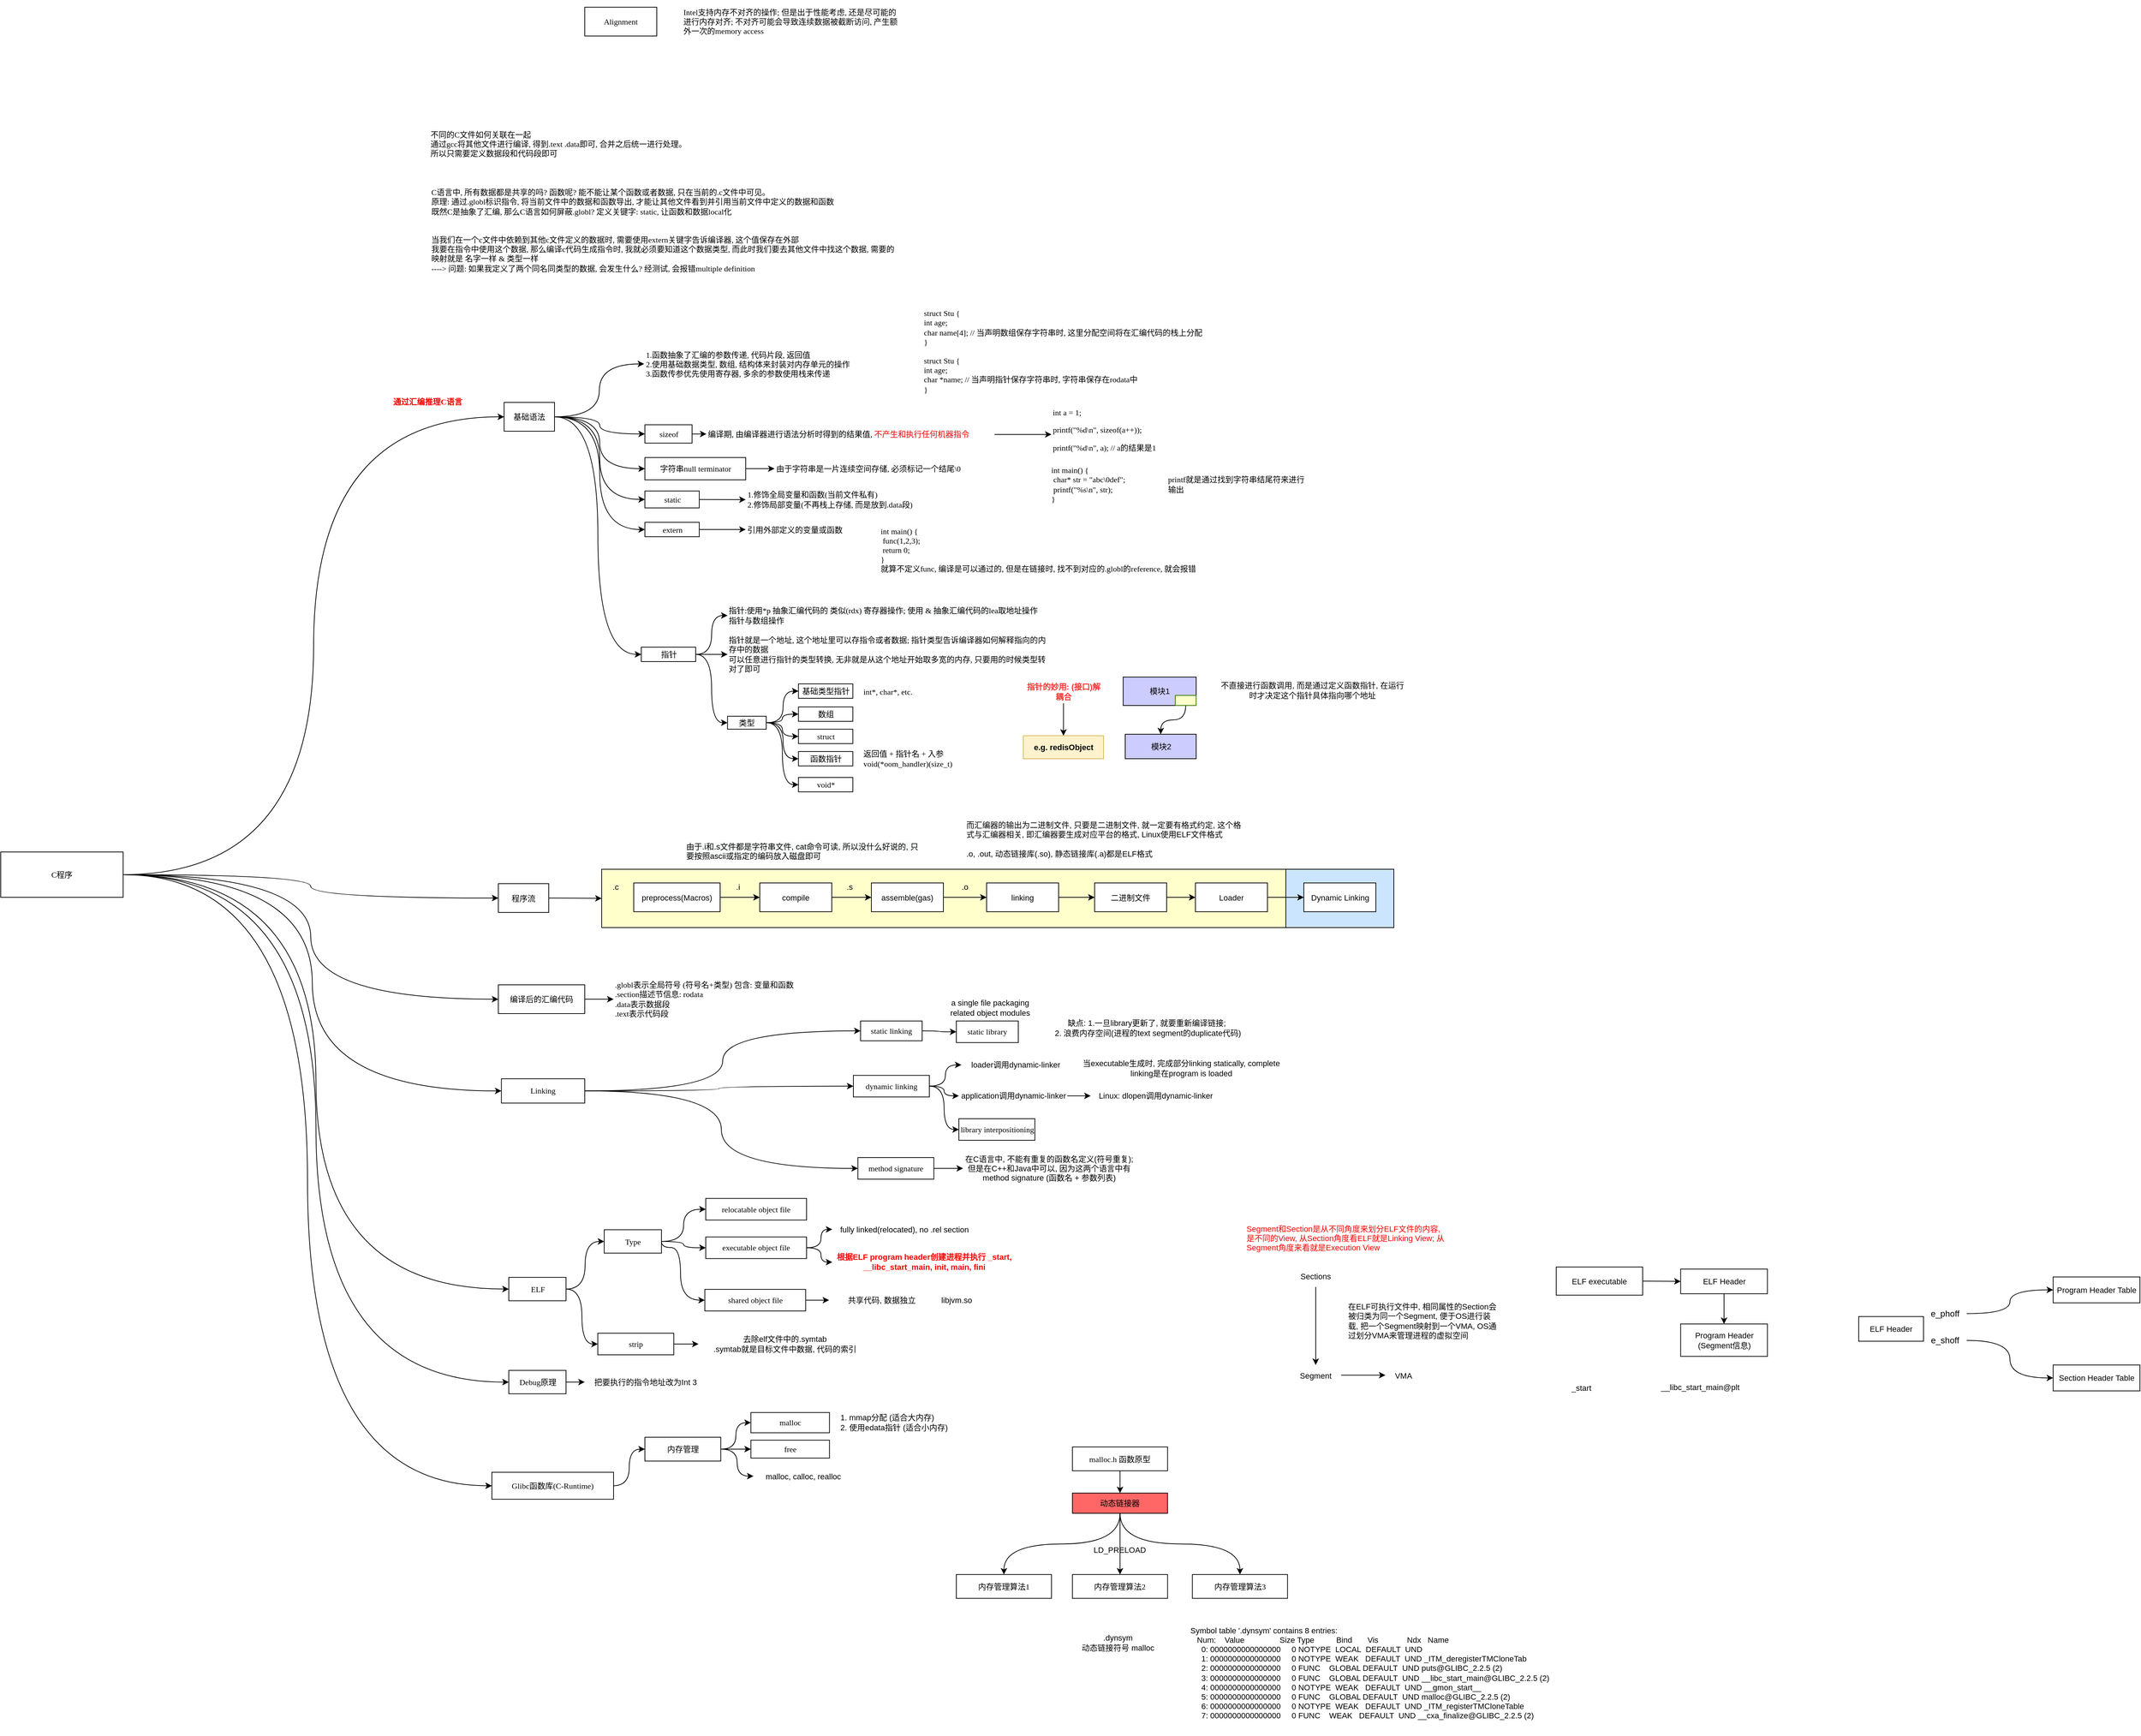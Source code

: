 <mxfile version="21.8.2" type="github">
  <diagram id="_W9OsfXQESNlso85iVsK" name="Page-1">
    <mxGraphModel dx="-220" dy="4272" grid="1" gridSize="10" guides="1" tooltips="1" connect="1" arrows="1" fold="1" page="1" pageScale="1" pageWidth="827" pageHeight="1169" math="0" shadow="0">
      <root>
        <mxCell id="0" />
        <mxCell id="1" parent="0" />
        <mxCell id="onG2acxlvetChBkqUA75-144" value="" style="rounded=0;whiteSpace=wrap;html=1;labelBackgroundColor=none;fontSize=11;fontColor=#FFFFFF;strokeColor=#000000;strokeWidth=1;fillColor=#CCE5FF;verticalAlign=top;" parent="1" vertex="1">
          <mxGeometry x="3784.5" y="-2062.5" width="150" height="81" as="geometry" />
        </mxCell>
        <mxCell id="onG2acxlvetChBkqUA75-145" value="" style="rounded=0;whiteSpace=wrap;html=1;labelBackgroundColor=none;fontSize=11;fontColor=#000000;strokeColor=#000000;strokeWidth=1;fillColor=#FFFFCC;verticalAlign=top;" parent="1" vertex="1">
          <mxGeometry x="2834.5" y="-2062.5" width="950" height="81" as="geometry" />
        </mxCell>
        <mxCell id="onG2acxlvetChBkqUA75-156" style="edgeStyle=orthogonalEdgeStyle;curved=1;rounded=0;orthogonalLoop=1;jettySize=auto;html=1;entryX=0;entryY=0.5;entryDx=0;entryDy=0;fontFamily=Verdana;fontSize=11;fontColor=default;strokeColor=#000000;strokeWidth=1;align=left;" parent="1" source="onG2acxlvetChBkqUA75-162" target="onG2acxlvetChBkqUA75-163" edge="1">
          <mxGeometry relative="1" as="geometry" />
        </mxCell>
        <mxCell id="onG2acxlvetChBkqUA75-157" style="edgeStyle=orthogonalEdgeStyle;curved=1;rounded=0;orthogonalLoop=1;jettySize=auto;html=1;exitX=1;exitY=0.5;exitDx=0;exitDy=0;entryX=0;entryY=0.5;entryDx=0;entryDy=0;fontFamily=Verdana;fontSize=11;fontColor=#000000;strokeColor=#000000;strokeWidth=1;" parent="1" source="onG2acxlvetChBkqUA75-162" target="onG2acxlvetChBkqUA75-173" edge="1">
          <mxGeometry relative="1" as="geometry" />
        </mxCell>
        <mxCell id="onG2acxlvetChBkqUA75-158" style="edgeStyle=orthogonalEdgeStyle;curved=1;rounded=0;orthogonalLoop=1;jettySize=auto;html=1;entryX=0;entryY=0.5;entryDx=0;entryDy=0;fontSize=11;" parent="1" source="onG2acxlvetChBkqUA75-162" target="onG2acxlvetChBkqUA75-180" edge="1">
          <mxGeometry relative="1" as="geometry" />
        </mxCell>
        <mxCell id="onG2acxlvetChBkqUA75-159" style="edgeStyle=orthogonalEdgeStyle;curved=1;rounded=0;orthogonalLoop=1;jettySize=auto;html=1;entryX=0;entryY=0.5;entryDx=0;entryDy=0;fontSize=11;" parent="1" source="onG2acxlvetChBkqUA75-162" target="onG2acxlvetChBkqUA75-182" edge="1">
          <mxGeometry relative="1" as="geometry" />
        </mxCell>
        <mxCell id="onG2acxlvetChBkqUA75-160" style="edgeStyle=orthogonalEdgeStyle;curved=1;rounded=0;orthogonalLoop=1;jettySize=auto;html=1;entryX=0;entryY=0.5;entryDx=0;entryDy=0;fontSize=11;fontColor=#FF0000;" parent="1" source="onG2acxlvetChBkqUA75-162" target="onG2acxlvetChBkqUA75-204" edge="1">
          <mxGeometry relative="1" as="geometry" />
        </mxCell>
        <mxCell id="onG2acxlvetChBkqUA75-161" style="edgeStyle=orthogonalEdgeStyle;curved=1;rounded=0;orthogonalLoop=1;jettySize=auto;html=1;entryX=0;entryY=0.5;entryDx=0;entryDy=0;fontSize=11;fontColor=#000000;" parent="1" source="onG2acxlvetChBkqUA75-162" target="onG2acxlvetChBkqUA75-284" edge="1">
          <mxGeometry relative="1" as="geometry" />
        </mxCell>
        <mxCell id="onG2acxlvetChBkqUA75-162" value="基础语法" style="rounded=0;whiteSpace=wrap;html=1;fillColor=#FFFFFF;fontFamily=Verdana;align=center;fontSize=11;" parent="1" vertex="1">
          <mxGeometry x="2699" y="-2711" width="70" height="40" as="geometry" />
        </mxCell>
        <mxCell id="onG2acxlvetChBkqUA75-163" value="&lt;font style=&quot;font-size: 11px;&quot;&gt;1.函数抽象了汇编的参数传递, 代码片段, 返回值&lt;br style=&quot;font-size: 11px;&quot;&gt;2.使用基础数据类型, 数组, 结构体来封装对内存单元的操作&lt;br style=&quot;font-size: 11px;&quot;&gt;3.函数传参优先使用寄存器, 多余的参数使用栈来传递&lt;br style=&quot;font-size: 11px;&quot;&gt;&lt;/font&gt;" style="text;html=1;strokeColor=none;fillColor=none;align=left;verticalAlign=middle;whiteSpace=wrap;rounded=0;fontFamily=Verdana;fontSize=11;fontColor=#000000;" parent="1" vertex="1">
          <mxGeometry x="2893.5" y="-2796" width="355.5" height="63" as="geometry" />
        </mxCell>
        <mxCell id="onG2acxlvetChBkqUA75-164" value="" style="edgeStyle=orthogonalEdgeStyle;curved=1;rounded=0;orthogonalLoop=1;jettySize=auto;html=1;fontFamily=Verdana;fontSize=11;fontColor=#000000;strokeColor=#000000;strokeWidth=1;align=left;" parent="1" source="onG2acxlvetChBkqUA75-165" target="onG2acxlvetChBkqUA75-166" edge="1">
          <mxGeometry relative="1" as="geometry" />
        </mxCell>
        <mxCell id="onG2acxlvetChBkqUA75-165" value="编译后的汇编代码" style="rounded=0;whiteSpace=wrap;html=1;fillColor=#FFFFFF;fontFamily=Verdana;align=center;fontSize=11;" parent="1" vertex="1">
          <mxGeometry x="2691" y="-1902" width="120" height="40" as="geometry" />
        </mxCell>
        <mxCell id="onG2acxlvetChBkqUA75-166" value=".globl表示全局符号 (符号名+类型) 包含: 变量和函数&lt;br style=&quot;font-size: 11px;&quot;&gt;.section描述节信息: rodata&lt;br style=&quot;font-size: 11px;&quot;&gt;.data表示数据段&lt;br style=&quot;font-size: 11px;&quot;&gt;.text表示代码段" style="text;html=1;strokeColor=none;fillColor=none;align=left;verticalAlign=middle;whiteSpace=wrap;rounded=0;fontFamily=Verdana;fontSize=11;fontColor=#000000;" parent="1" vertex="1">
          <mxGeometry x="2851" y="-1909.5" width="340" height="55" as="geometry" />
        </mxCell>
        <mxCell id="onG2acxlvetChBkqUA75-167" value="不同的C文件如何关联在一起&lt;br style=&quot;font-size: 11px;&quot;&gt;通过gcc将其他文件进行编译, 得到.text .data即可, 合并之后统一进行处理。 所以只需要定义数据段和代码段即可" style="text;html=1;strokeColor=none;fillColor=none;align=left;verticalAlign=middle;whiteSpace=wrap;rounded=0;fontFamily=Verdana;fontSize=11;fontColor=#000000;" parent="1" vertex="1">
          <mxGeometry x="2594.75" y="-3100" width="360" height="60" as="geometry" />
        </mxCell>
        <mxCell id="onG2acxlvetChBkqUA75-168" value="C语言中, 所有数据都是共享的吗? 函数呢? 能不能让某个函数或者数据, 只在当前的.c文件中可见。&lt;br style=&quot;font-size: 11px;&quot;&gt;原理: 通过.globl标识指令, 将当前文件中的数据和函数导出, 才能让其他文件看到并引用当前文件中定义的数据和函数&lt;br style=&quot;font-size: 11px;&quot;&gt;既然C是抽象了汇编, 那么C语言如何屏蔽.globl? 定义关键字: static, 让函数和数据local化&amp;nbsp;&lt;br style=&quot;font-size: 11px;&quot;&gt;&lt;br style=&quot;font-size: 11px;&quot;&gt;&lt;br style=&quot;font-size: 11px;&quot;&gt;当我们在一个c文件中依赖到其他c文件定义的数据时, 需要使用extern关键字告诉编译器, 这个值保存在外部&lt;br style=&quot;font-size: 11px;&quot;&gt;我要在指令中使用这个数据, 那么编译c代码生成指令时, 我就必须要知道这个数据类型, 而此时我们要去其他文件中找这个数据, 需要的映射就是 名字一样 &amp;amp; 类型一样&amp;nbsp;&lt;br style=&quot;font-size: 11px;&quot;&gt;----&amp;gt; 问题: 如果我定义了两个同名同类型的数据, 会发生什么? 经测试, 会报错multiple definition" style="text;html=1;strokeColor=none;fillColor=none;align=left;verticalAlign=middle;whiteSpace=wrap;rounded=0;fontFamily=Verdana;fontSize=11;fontColor=#000000;" parent="1" vertex="1">
          <mxGeometry x="2595.75" y="-3020" width="650.5" height="140.31" as="geometry" />
        </mxCell>
        <mxCell id="onG2acxlvetChBkqUA75-169" value="&lt;span style=&quot;color: rgb(0, 0, 0); font-size: 11px; font-style: normal; font-variant-ligatures: normal; font-variant-caps: normal; font-weight: 400; letter-spacing: normal; orphans: 2; text-indent: 0px; text-transform: none; widows: 2; word-spacing: 0px; -webkit-text-stroke-width: 0px; background-color: rgb(248, 249, 250); text-decoration-thickness: initial; text-decoration-style: initial; text-decoration-color: initial; float: none; display: inline !important;&quot;&gt;指针:使用*p 抽象汇编代码的 类似(rdx) 寄存器操作; 使用 &amp;amp; 抽象汇编代码的lea取地址操作&lt;br style=&quot;font-size: 11px;&quot;&gt;指针与数组操作&lt;br style=&quot;font-size: 11px;&quot;&gt;&lt;/span&gt;" style="text;html=1;strokeColor=none;fillColor=none;align=left;verticalAlign=middle;whiteSpace=wrap;rounded=0;fontFamily=Verdana;fontSize=11;fontColor=#FF0000;" parent="1" vertex="1">
          <mxGeometry x="3009.25" y="-2440" width="540" height="50" as="geometry" />
        </mxCell>
        <mxCell id="onG2acxlvetChBkqUA75-170" value="struct Stu {&lt;br style=&quot;font-size: 11px;&quot;&gt;int age;&lt;br style=&quot;font-size: 11px;&quot;&gt;char name[4]; // 当声明数组保存字符串时, 这里分配空间将在汇编代码的栈上分配&lt;br style=&quot;font-size: 11px;&quot;&gt;}&lt;br style=&quot;font-size: 11px;&quot;&gt;&lt;br style=&quot;font-size: 11px;&quot;&gt;struct Stu {&lt;br style=&quot;font-size: 11px;&quot;&gt;int age;&lt;br style=&quot;font-size: 11px;&quot;&gt;char *name; // 当声明指针保存字符串时, 字符串保存在rodata中&lt;br style=&quot;font-size: 11px;&quot;&gt;}" style="text;html=1;strokeColor=none;fillColor=none;align=left;verticalAlign=middle;whiteSpace=wrap;rounded=0;fontFamily=Verdana;fontSize=11;fontColor=#000000;" parent="1" vertex="1">
          <mxGeometry x="3280" y="-2840" width="429" height="115" as="geometry" />
        </mxCell>
        <mxCell id="onG2acxlvetChBkqUA75-171" value="通过汇编推理C语言" style="text;html=1;strokeColor=none;fillColor=none;align=left;verticalAlign=middle;whiteSpace=wrap;rounded=0;fontFamily=Verdana;fontSize=11;fontColor=#FF0000;fontStyle=1" parent="1" vertex="1">
          <mxGeometry x="2542.75" y="-2733" width="107.25" height="41" as="geometry" />
        </mxCell>
        <mxCell id="onG2acxlvetChBkqUA75-172" value="" style="edgeStyle=orthogonalEdgeStyle;curved=1;rounded=0;orthogonalLoop=1;jettySize=auto;html=1;fontFamily=Verdana;fontSize=11;fontColor=#000000;strokeColor=#000000;strokeWidth=1;" parent="1" source="onG2acxlvetChBkqUA75-173" target="onG2acxlvetChBkqUA75-175" edge="1">
          <mxGeometry relative="1" as="geometry" />
        </mxCell>
        <mxCell id="onG2acxlvetChBkqUA75-173" value="sizeof" style="rounded=0;whiteSpace=wrap;html=1;fillColor=#FFFFFF;fontFamily=Verdana;align=center;fontSize=11;" parent="1" vertex="1">
          <mxGeometry x="2894.5" y="-2679.94" width="65.5" height="25.5" as="geometry" />
        </mxCell>
        <mxCell id="onG2acxlvetChBkqUA75-174" value="" style="edgeStyle=orthogonalEdgeStyle;curved=1;rounded=0;orthogonalLoop=1;jettySize=auto;html=1;fontFamily=Verdana;fontSize=11;fontColor=#000000;strokeColor=#000000;strokeWidth=1;" parent="1" source="onG2acxlvetChBkqUA75-175" target="onG2acxlvetChBkqUA75-176" edge="1">
          <mxGeometry relative="1" as="geometry" />
        </mxCell>
        <mxCell id="onG2acxlvetChBkqUA75-175" value="&lt;span style=&quot;color: rgb(0, 0, 0); font-size: 11px; font-style: normal; font-variant-ligatures: normal; font-variant-caps: normal; font-weight: 400; letter-spacing: normal; orphans: 2; text-indent: 0px; text-transform: none; widows: 2; word-spacing: 0px; -webkit-text-stroke-width: 0px; background-color: rgb(248, 249, 250); text-decoration-thickness: initial; text-decoration-style: initial; text-decoration-color: initial; float: none; display: inline !important;&quot;&gt;编译期, 由编译器进行语法分析时得到的结果值, &lt;/span&gt;&lt;span style=&quot;font-size: 11px; font-style: normal; font-variant-ligatures: normal; font-variant-caps: normal; font-weight: 400; letter-spacing: normal; orphans: 2; text-indent: 0px; text-transform: none; widows: 2; word-spacing: 0px; -webkit-text-stroke-width: 0px; background-color: rgb(248, 249, 250); text-decoration-thickness: initial; text-decoration-style: initial; text-decoration-color: initial; float: none; display: inline !important;&quot;&gt;不产生和执行任何机器指令&lt;br style=&quot;font-size: 11px;&quot;&gt;&lt;/span&gt;" style="text;html=1;strokeColor=none;fillColor=none;align=left;verticalAlign=middle;whiteSpace=wrap;rounded=0;fontFamily=Verdana;fontSize=11;fontColor=#FF0000;" parent="1" vertex="1">
          <mxGeometry x="2980" y="-2680.44" width="400" height="27.75" as="geometry" />
        </mxCell>
        <mxCell id="onG2acxlvetChBkqUA75-176" value="&lt;span style=&quot;background-color: initial; font-size: 11px;&quot;&gt;int a = &lt;/span&gt;&lt;span style=&quot;background-color: initial; font-size: 11px;&quot; class=&quot;s2&quot;&gt;1&lt;/span&gt;&lt;span style=&quot;background-color: initial; font-size: 11px;&quot;&gt;;&lt;/span&gt;&lt;br style=&quot;font-size: 11px;&quot;&gt;&lt;p class=&quot;p1&quot; style=&quot;font-size: 11px;&quot;&gt;&lt;span style=&quot;background-color: initial; font-size: 11px;&quot; class=&quot;s3&quot;&gt;printf&lt;/span&gt;&lt;span style=&quot;background-color: initial; font-size: 11px;&quot;&gt;(&lt;/span&gt;&lt;span style=&quot;background-color: initial; font-size: 11px;&quot; class=&quot;s4&quot;&gt;&quot;%d\n&quot;&lt;/span&gt;&lt;span style=&quot;background-color: initial; font-size: 11px;&quot;&gt;, &lt;/span&gt;&lt;span style=&quot;background-color: initial; font-size: 11px;&quot; class=&quot;s1&quot;&gt;&lt;span style=&quot;font-size: 11px;&quot;&gt;sizeof&lt;/span&gt;&lt;/span&gt;&lt;span style=&quot;background-color: initial; font-size: 11px;&quot;&gt;(a++));&lt;/span&gt;&lt;/p&gt;&lt;p class=&quot;p1&quot; style=&quot;font-size: 11px;&quot;&gt;&lt;span style=&quot;background-color: initial; font-size: 11px;&quot; class=&quot;s3&quot;&gt;printf&lt;/span&gt;&lt;span style=&quot;background-color: initial; font-size: 11px;&quot;&gt;(&lt;/span&gt;&lt;span style=&quot;background-color: initial; font-size: 11px;&quot; class=&quot;s4&quot;&gt;&quot;%d\n&quot;&lt;/span&gt;&lt;span style=&quot;background-color: initial; font-size: 11px;&quot;&gt;, a); // a的结果是1&lt;/span&gt;&lt;/p&gt;" style="text;html=1;strokeColor=none;fillColor=none;align=left;verticalAlign=middle;whiteSpace=wrap;rounded=0;fontFamily=Verdana;fontSize=11;fontColor=#000000;fontStyle=0" parent="1" vertex="1">
          <mxGeometry x="3459.12" y="-2709.22" width="170" height="85.31" as="geometry" />
        </mxCell>
        <mxCell id="onG2acxlvetChBkqUA75-179" value="" style="edgeStyle=orthogonalEdgeStyle;curved=1;rounded=0;orthogonalLoop=1;jettySize=auto;html=1;fontSize=11;" parent="1" source="onG2acxlvetChBkqUA75-180" target="onG2acxlvetChBkqUA75-183" edge="1">
          <mxGeometry relative="1" as="geometry" />
        </mxCell>
        <mxCell id="onG2acxlvetChBkqUA75-180" value="字符串null terminator" style="rounded=0;whiteSpace=wrap;html=1;fillColor=#FFFFFF;fontFamily=Verdana;align=center;fontSize=11;" parent="1" vertex="1">
          <mxGeometry x="2894.5" y="-2634.44" width="140" height="31" as="geometry" />
        </mxCell>
        <mxCell id="onG2acxlvetChBkqUA75-181" value="" style="edgeStyle=orthogonalEdgeStyle;curved=1;rounded=0;orthogonalLoop=1;jettySize=auto;html=1;fontSize=11;" parent="1" source="onG2acxlvetChBkqUA75-182" target="onG2acxlvetChBkqUA75-184" edge="1">
          <mxGeometry relative="1" as="geometry" />
        </mxCell>
        <mxCell id="onG2acxlvetChBkqUA75-182" value="static" style="rounded=0;whiteSpace=wrap;html=1;fillColor=#FFFFFF;fontFamily=Verdana;align=center;fontSize=11;" parent="1" vertex="1">
          <mxGeometry x="2894.5" y="-2587.94" width="75.5" height="23.5" as="geometry" />
        </mxCell>
        <mxCell id="onG2acxlvetChBkqUA75-183" value="由于字符串是一片连续空间存储, 必须标记一个结尾\0" style="text;html=1;strokeColor=none;fillColor=none;align=left;verticalAlign=middle;whiteSpace=wrap;rounded=0;fontFamily=Verdana;fontSize=11;fontColor=#000000;" parent="1" vertex="1">
          <mxGeometry x="3074.5" y="-2630.94" width="345.5" height="24" as="geometry" />
        </mxCell>
        <mxCell id="onG2acxlvetChBkqUA75-184" value="1.修饰全局变量和函数(当前文件私有)&lt;br style=&quot;font-size: 11px;&quot;&gt;2.修饰局部变量(不再栈上存储, 而是放到.data段)" style="text;html=1;strokeColor=none;fillColor=none;align=left;verticalAlign=middle;whiteSpace=wrap;rounded=0;fontFamily=Verdana;fontSize=11;fontColor=#000000;" parent="1" vertex="1">
          <mxGeometry x="3034.5" y="-2594.94" width="315.5" height="38" as="geometry" />
        </mxCell>
        <mxCell id="onG2acxlvetChBkqUA75-185" value="" style="edgeStyle=orthogonalEdgeStyle;curved=1;rounded=0;orthogonalLoop=1;jettySize=auto;html=1;fontSize=11;" parent="1" source="onG2acxlvetChBkqUA75-186" target="onG2acxlvetChBkqUA75-188" edge="1">
          <mxGeometry relative="1" as="geometry" />
        </mxCell>
        <mxCell id="onG2acxlvetChBkqUA75-186" value="preprocess(Macros)" style="rounded=0;whiteSpace=wrap;html=1;fontSize=11;" parent="1" vertex="1">
          <mxGeometry x="2879" y="-2043.5" width="120" height="40" as="geometry" />
        </mxCell>
        <mxCell id="onG2acxlvetChBkqUA75-187" value="" style="edgeStyle=orthogonalEdgeStyle;curved=1;rounded=0;orthogonalLoop=1;jettySize=auto;html=1;fontSize=11;" parent="1" source="onG2acxlvetChBkqUA75-188" target="onG2acxlvetChBkqUA75-190" edge="1">
          <mxGeometry relative="1" as="geometry" />
        </mxCell>
        <mxCell id="onG2acxlvetChBkqUA75-188" value="compile" style="rounded=0;whiteSpace=wrap;html=1;fontSize=11;" parent="1" vertex="1">
          <mxGeometry x="3054" y="-2043.5" width="100" height="40" as="geometry" />
        </mxCell>
        <mxCell id="onG2acxlvetChBkqUA75-189" value="" style="edgeStyle=orthogonalEdgeStyle;curved=1;rounded=0;orthogonalLoop=1;jettySize=auto;html=1;fontSize=11;" parent="1" source="onG2acxlvetChBkqUA75-190" target="onG2acxlvetChBkqUA75-192" edge="1">
          <mxGeometry relative="1" as="geometry" />
        </mxCell>
        <mxCell id="onG2acxlvetChBkqUA75-190" value="assemble(gas)" style="rounded=0;whiteSpace=wrap;html=1;fontSize=11;" parent="1" vertex="1">
          <mxGeometry x="3209" y="-2043.5" width="100" height="40" as="geometry" />
        </mxCell>
        <mxCell id="onG2acxlvetChBkqUA75-191" value="" style="edgeStyle=orthogonalEdgeStyle;curved=1;rounded=0;orthogonalLoop=1;jettySize=auto;html=1;fontSize=11;" parent="1" source="onG2acxlvetChBkqUA75-192" target="onG2acxlvetChBkqUA75-194" edge="1">
          <mxGeometry relative="1" as="geometry" />
        </mxCell>
        <mxCell id="onG2acxlvetChBkqUA75-192" value="linking" style="rounded=0;whiteSpace=wrap;html=1;fontSize=11;" parent="1" vertex="1">
          <mxGeometry x="3369" y="-2043.5" width="100" height="40" as="geometry" />
        </mxCell>
        <mxCell id="onG2acxlvetChBkqUA75-193" value="" style="edgeStyle=orthogonalEdgeStyle;rounded=0;orthogonalLoop=1;jettySize=auto;html=1;fontSize=11;" parent="1" source="onG2acxlvetChBkqUA75-194" target="onG2acxlvetChBkqUA75-202" edge="1">
          <mxGeometry relative="1" as="geometry" />
        </mxCell>
        <mxCell id="onG2acxlvetChBkqUA75-194" value="二进制文件" style="rounded=0;whiteSpace=wrap;html=1;fontSize=11;" parent="1" vertex="1">
          <mxGeometry x="3519" y="-2043.5" width="100" height="40" as="geometry" />
        </mxCell>
        <mxCell id="onG2acxlvetChBkqUA75-195" value="int main() {&lt;br style=&quot;font-size: 11px;&quot;&gt;&lt;span style=&quot;white-space: pre; font-size: 11px;&quot;&gt; &lt;/span&gt;func(1,2,3);&lt;br style=&quot;font-size: 11px;&quot;&gt;&lt;span style=&quot;white-space: pre; font-size: 11px;&quot;&gt; &lt;/span&gt;return 0;&lt;br style=&quot;font-size: 11px;&quot;&gt;}&lt;br style=&quot;font-size: 11px;&quot;&gt;就算不定义func, 编译是可以通过的, 但是在链接时, 找不到对应的.globl的reference, 就会报错" style="text;html=1;strokeColor=none;fillColor=none;align=left;verticalAlign=middle;whiteSpace=wrap;rounded=0;fontFamily=Verdana;fontSize=11;fontColor=#000000;" parent="1" vertex="1">
          <mxGeometry x="3219.5" y="-2544.44" width="440.5" height="76.5" as="geometry" />
        </mxCell>
        <mxCell id="onG2acxlvetChBkqUA75-196" value=".c" style="text;html=1;strokeColor=none;fillColor=none;align=center;verticalAlign=middle;whiteSpace=wrap;rounded=0;fontSize=11;" parent="1" vertex="1">
          <mxGeometry x="2824" y="-2053.5" width="60" height="30" as="geometry" />
        </mxCell>
        <mxCell id="onG2acxlvetChBkqUA75-197" value=".s" style="text;html=1;strokeColor=none;fillColor=none;align=center;verticalAlign=middle;whiteSpace=wrap;rounded=0;fontSize=11;" parent="1" vertex="1">
          <mxGeometry x="3149" y="-2053.5" width="60" height="30" as="geometry" />
        </mxCell>
        <mxCell id="onG2acxlvetChBkqUA75-198" value="而汇编器的输出为二进制文件, 只要是二进制文件, 就一定要有格式约定, 这个格式与汇编器相关, 即汇编器要生成对应平台的格式, Linux使用ELF文件格式&lt;br style=&quot;font-size: 11px;&quot;&gt;&lt;br style=&quot;font-size: 11px;&quot;&gt;&lt;span style=&quot;text-align: center; font-size: 11px;&quot;&gt;.o, .out, 动态链接库(.so), 静态链接库(.a)都是ELF格式&lt;/span&gt;" style="text;html=1;strokeColor=none;fillColor=none;align=left;verticalAlign=middle;whiteSpace=wrap;rounded=0;fontSize=11;" parent="1" vertex="1">
          <mxGeometry x="3339.13" y="-2141.5" width="388.37" height="75.5" as="geometry" />
        </mxCell>
        <mxCell id="onG2acxlvetChBkqUA75-199" value=".i" style="text;html=1;strokeColor=none;fillColor=none;align=center;verticalAlign=middle;whiteSpace=wrap;rounded=0;fontSize=11;" parent="1" vertex="1">
          <mxGeometry x="2994" y="-2053.5" width="60" height="30" as="geometry" />
        </mxCell>
        <mxCell id="onG2acxlvetChBkqUA75-200" value=".o" style="text;html=1;strokeColor=none;fillColor=none;align=center;verticalAlign=middle;whiteSpace=wrap;rounded=0;fontSize=11;" parent="1" vertex="1">
          <mxGeometry x="3309" y="-2053.5" width="60" height="30" as="geometry" />
        </mxCell>
        <mxCell id="onG2acxlvetChBkqUA75-201" value="" style="edgeStyle=orthogonalEdgeStyle;curved=1;rounded=0;orthogonalLoop=1;jettySize=auto;html=1;fontSize=11;fontColor=#000000;" parent="1" source="onG2acxlvetChBkqUA75-202" target="onG2acxlvetChBkqUA75-236" edge="1">
          <mxGeometry relative="1" as="geometry" />
        </mxCell>
        <mxCell id="onG2acxlvetChBkqUA75-202" value="Loader" style="rounded=0;whiteSpace=wrap;html=1;fontSize=11;" parent="1" vertex="1">
          <mxGeometry x="3659" y="-2043.5" width="100" height="40" as="geometry" />
        </mxCell>
        <mxCell id="onG2acxlvetChBkqUA75-203" value="" style="edgeStyle=orthogonalEdgeStyle;curved=1;rounded=0;orthogonalLoop=1;jettySize=auto;html=1;fontSize=11;fontColor=#FFFFFF;fillColor=#CCE5FF;" parent="1" source="onG2acxlvetChBkqUA75-204" target="onG2acxlvetChBkqUA75-205" edge="1">
          <mxGeometry relative="1" as="geometry" />
        </mxCell>
        <mxCell id="onG2acxlvetChBkqUA75-204" value="extern" style="rounded=0;whiteSpace=wrap;html=1;fillColor=#FFFFFF;fontFamily=Verdana;align=center;fontSize=11;" parent="1" vertex="1">
          <mxGeometry x="2894.5" y="-2544.44" width="75.5" height="20" as="geometry" />
        </mxCell>
        <mxCell id="onG2acxlvetChBkqUA75-205" value="引用外部定义的变量或函数" style="text;html=1;strokeColor=none;fillColor=none;align=left;verticalAlign=middle;whiteSpace=wrap;rounded=0;fontFamily=Verdana;fontSize=11;fontColor=#000000;" parent="1" vertex="1">
          <mxGeometry x="3034.5" y="-2544.44" width="175.5" height="20" as="geometry" />
        </mxCell>
        <mxCell id="onG2acxlvetChBkqUA75-206" style="edgeStyle=orthogonalEdgeStyle;curved=1;rounded=0;orthogonalLoop=1;jettySize=auto;html=1;entryX=0;entryY=0.5;entryDx=0;entryDy=0;fontSize=11;fontColor=#FF0000;" parent="1" source="onG2acxlvetChBkqUA75-209" target="onG2acxlvetChBkqUA75-215" edge="1">
          <mxGeometry relative="1" as="geometry" />
        </mxCell>
        <mxCell id="onG2acxlvetChBkqUA75-207" style="edgeStyle=orthogonalEdgeStyle;curved=1;rounded=0;orthogonalLoop=1;jettySize=auto;html=1;entryX=0;entryY=0.5;entryDx=0;entryDy=0;fontSize=11;fontColor=#FF0000;" parent="1" source="onG2acxlvetChBkqUA75-209" target="onG2acxlvetChBkqUA75-213" edge="1">
          <mxGeometry relative="1" as="geometry" />
        </mxCell>
        <mxCell id="onG2acxlvetChBkqUA75-208" style="edgeStyle=orthogonalEdgeStyle;curved=1;rounded=0;orthogonalLoop=1;jettySize=auto;html=1;entryX=0;entryY=0.5;entryDx=0;entryDy=0;fontColor=#FF8000;fontSize=11;" parent="1" source="onG2acxlvetChBkqUA75-209" target="onG2acxlvetChBkqUA75-264" edge="1">
          <mxGeometry relative="1" as="geometry" />
        </mxCell>
        <mxCell id="onG2acxlvetChBkqUA75-209" value="Linking" style="rounded=0;whiteSpace=wrap;html=1;fillColor=#FFFFFF;fontFamily=Verdana;align=center;fontSize=11;" parent="1" vertex="1">
          <mxGeometry x="2695.25" y="-1771.46" width="115.75" height="33.75" as="geometry" />
        </mxCell>
        <mxCell id="onG2acxlvetChBkqUA75-210" style="edgeStyle=orthogonalEdgeStyle;curved=1;rounded=0;orthogonalLoop=1;jettySize=auto;html=1;entryX=0;entryY=0.5;entryDx=0;entryDy=0;fontSize=11;fontColor=#000000;" parent="1" source="onG2acxlvetChBkqUA75-213" target="onG2acxlvetChBkqUA75-237" edge="1">
          <mxGeometry relative="1" as="geometry" />
        </mxCell>
        <mxCell id="onG2acxlvetChBkqUA75-211" style="edgeStyle=orthogonalEdgeStyle;curved=1;rounded=0;orthogonalLoop=1;jettySize=auto;html=1;entryX=0;entryY=0.5;entryDx=0;entryDy=0;fontSize=11;fontColor=#000000;" parent="1" source="onG2acxlvetChBkqUA75-213" target="onG2acxlvetChBkqUA75-239" edge="1">
          <mxGeometry relative="1" as="geometry" />
        </mxCell>
        <mxCell id="onG2acxlvetChBkqUA75-212" style="edgeStyle=orthogonalEdgeStyle;curved=1;rounded=0;orthogonalLoop=1;jettySize=auto;html=1;entryX=0;entryY=0.5;entryDx=0;entryDy=0;fontColor=#FF8000;fontSize=11;" parent="1" source="onG2acxlvetChBkqUA75-213" target="onG2acxlvetChBkqUA75-280" edge="1">
          <mxGeometry relative="1" as="geometry" />
        </mxCell>
        <mxCell id="onG2acxlvetChBkqUA75-213" value="dynamic linking" style="rounded=0;whiteSpace=wrap;html=1;fillColor=#FFFFFF;fontFamily=Verdana;align=center;fontSize=11;" parent="1" vertex="1">
          <mxGeometry x="3184" y="-1776.21" width="105.5" height="30" as="geometry" />
        </mxCell>
        <mxCell id="onG2acxlvetChBkqUA75-214" style="edgeStyle=orthogonalEdgeStyle;curved=1;rounded=0;orthogonalLoop=1;jettySize=auto;html=1;entryX=0;entryY=0.5;entryDx=0;entryDy=0;fontSize=11;fontColor=#000000;fillColor=#CCE5FF;" parent="1" source="onG2acxlvetChBkqUA75-215" target="onG2acxlvetChBkqUA75-218" edge="1">
          <mxGeometry relative="1" as="geometry" />
        </mxCell>
        <mxCell id="onG2acxlvetChBkqUA75-215" value="static linking" style="rounded=0;whiteSpace=wrap;html=1;fillColor=#FFFFFF;fontFamily=Verdana;align=center;fontSize=11;" parent="1" vertex="1">
          <mxGeometry x="3194" y="-1851.71" width="85.5" height="27.5" as="geometry" />
        </mxCell>
        <mxCell id="onG2acxlvetChBkqUA75-216" style="edgeStyle=orthogonalEdgeStyle;curved=1;rounded=0;orthogonalLoop=1;jettySize=auto;html=1;entryX=0;entryY=0.5;entryDx=0;entryDy=0;fontSize=11;fontColor=#FFFFFF;fillColor=#CCE5FF;" parent="1" source="onG2acxlvetChBkqUA75-217" target="onG2acxlvetChBkqUA75-145" edge="1">
          <mxGeometry relative="1" as="geometry" />
        </mxCell>
        <mxCell id="onG2acxlvetChBkqUA75-217" value="程序流" style="rounded=0;whiteSpace=wrap;html=1;fillColor=#FFFFFF;fontFamily=Verdana;align=center;fontSize=11;" parent="1" vertex="1">
          <mxGeometry x="2691" y="-2042.5" width="70" height="40" as="geometry" />
        </mxCell>
        <mxCell id="onG2acxlvetChBkqUA75-218" value="static library" style="rounded=0;whiteSpace=wrap;html=1;fillColor=#FFFFFF;fontFamily=Verdana;align=center;fontSize=11;" parent="1" vertex="1">
          <mxGeometry x="3327" y="-1851.71" width="86" height="30" as="geometry" />
        </mxCell>
        <mxCell id="onG2acxlvetChBkqUA75-219" value="a single file packaging related object modules" style="text;html=1;strokeColor=none;fillColor=none;align=center;verticalAlign=middle;whiteSpace=wrap;rounded=0;labelBackgroundColor=none;fontSize=11;fontColor=#000000;" parent="1" vertex="1">
          <mxGeometry x="3313.5" y="-1885.21" width="120" height="30" as="geometry" />
        </mxCell>
        <mxCell id="onG2acxlvetChBkqUA75-220" style="edgeStyle=orthogonalEdgeStyle;rounded=0;orthogonalLoop=1;jettySize=auto;html=1;entryX=0;entryY=0.5;entryDx=0;entryDy=0;fontSize=11;fontColor=#000000;curved=1;exitX=1;exitY=0.5;exitDx=0;exitDy=0;" parent="1" source="onG2acxlvetChBkqUA75-271" target="onG2acxlvetChBkqUA75-226" edge="1">
          <mxGeometry relative="1" as="geometry">
            <mxPoint x="2922.5" y="-1537.243" as="sourcePoint" />
          </mxGeometry>
        </mxCell>
        <mxCell id="onG2acxlvetChBkqUA75-221" style="edgeStyle=orthogonalEdgeStyle;curved=1;rounded=0;orthogonalLoop=1;jettySize=auto;html=1;entryX=0;entryY=0.5;entryDx=0;entryDy=0;fontSize=11;fontColor=#000000;exitX=1;exitY=0.5;exitDx=0;exitDy=0;" parent="1" source="onG2acxlvetChBkqUA75-271" target="onG2acxlvetChBkqUA75-229" edge="1">
          <mxGeometry relative="1" as="geometry">
            <mxPoint x="2922.5" y="-1537.243" as="sourcePoint" />
          </mxGeometry>
        </mxCell>
        <mxCell id="onG2acxlvetChBkqUA75-222" style="edgeStyle=orthogonalEdgeStyle;curved=1;rounded=0;orthogonalLoop=1;jettySize=auto;html=1;entryX=0;entryY=0.5;entryDx=0;entryDy=0;fontSize=11;fontColor=#000000;exitX=1;exitY=0.5;exitDx=0;exitDy=0;" parent="1" source="onG2acxlvetChBkqUA75-271" target="onG2acxlvetChBkqUA75-232" edge="1">
          <mxGeometry relative="1" as="geometry">
            <mxPoint x="2922.5" y="-1537.243" as="sourcePoint" />
            <Array as="points">
              <mxPoint x="2944" y="-1537" />
              <mxPoint x="2944" y="-1464" />
            </Array>
          </mxGeometry>
        </mxCell>
        <mxCell id="onG2acxlvetChBkqUA75-223" style="edgeStyle=orthogonalEdgeStyle;curved=1;rounded=0;orthogonalLoop=1;jettySize=auto;html=1;entryX=0;entryY=0.5;entryDx=0;entryDy=0;fontSize=11;" parent="1" source="onG2acxlvetChBkqUA75-225" target="onG2acxlvetChBkqUA75-271" edge="1">
          <mxGeometry relative="1" as="geometry" />
        </mxCell>
        <mxCell id="onG2acxlvetChBkqUA75-224" style="edgeStyle=orthogonalEdgeStyle;curved=1;rounded=0;orthogonalLoop=1;jettySize=auto;html=1;entryX=0;entryY=0.5;entryDx=0;entryDy=0;fontSize=11;" parent="1" source="onG2acxlvetChBkqUA75-225" target="onG2acxlvetChBkqUA75-270" edge="1">
          <mxGeometry relative="1" as="geometry" />
        </mxCell>
        <UserObject label="ELF" link="https://app.diagrams.net/?mode=github#Hhaoboliu66%2FDiagram%2Fmain%2Felf.drawio" id="onG2acxlvetChBkqUA75-225">
          <mxCell style="rounded=0;whiteSpace=wrap;html=1;fillColor=#FFFFFF;fontFamily=Verdana;align=center;fontSize=11;" parent="1" vertex="1">
            <mxGeometry x="2705.5" y="-1495.59" width="79.5" height="32.5" as="geometry" />
          </mxCell>
        </UserObject>
        <mxCell id="onG2acxlvetChBkqUA75-226" value="relocatable object file" style="rounded=0;whiteSpace=wrap;html=1;fillColor=#FFFFFF;fontFamily=Verdana;align=center;fontSize=11;" parent="1" vertex="1">
          <mxGeometry x="2979" y="-1605.21" width="140" height="30" as="geometry" />
        </mxCell>
        <mxCell id="onG2acxlvetChBkqUA75-227" value="" style="edgeStyle=orthogonalEdgeStyle;rounded=0;orthogonalLoop=1;jettySize=auto;html=1;fontSize=11;fontColor=#000000;curved=1;entryX=0;entryY=0.5;entryDx=0;entryDy=0;" parent="1" source="onG2acxlvetChBkqUA75-229" target="onG2acxlvetChBkqUA75-230" edge="1">
          <mxGeometry relative="1" as="geometry">
            <mxPoint x="3157.75" y="-1563.71" as="targetPoint" />
          </mxGeometry>
        </mxCell>
        <mxCell id="onG2acxlvetChBkqUA75-228" value="" style="edgeStyle=orthogonalEdgeStyle;curved=1;rounded=0;orthogonalLoop=1;jettySize=auto;html=1;entryX=0;entryY=0.5;entryDx=0;entryDy=0;fontSize=11;" parent="1" source="onG2acxlvetChBkqUA75-229" target="onG2acxlvetChBkqUA75-259" edge="1">
          <mxGeometry relative="1" as="geometry">
            <mxPoint x="3154.75" y="-1509.538" as="targetPoint" />
          </mxGeometry>
        </mxCell>
        <mxCell id="onG2acxlvetChBkqUA75-229" value="executable object file" style="rounded=0;whiteSpace=wrap;html=1;fillColor=#FFFFFF;fontFamily=Verdana;align=center;fontSize=11;" parent="1" vertex="1">
          <mxGeometry x="2979" y="-1551.71" width="140" height="30" as="geometry" />
        </mxCell>
        <mxCell id="onG2acxlvetChBkqUA75-230" value="fully linked(relocated), no .rel section" style="text;html=1;strokeColor=none;fillColor=none;align=center;verticalAlign=middle;whiteSpace=wrap;rounded=0;labelBackgroundColor=none;fontSize=11;fontColor=#000000;" parent="1" vertex="1">
          <mxGeometry x="3154.75" y="-1580.3" width="200" height="36" as="geometry" />
        </mxCell>
        <mxCell id="onG2acxlvetChBkqUA75-231" value="" style="edgeStyle=orthogonalEdgeStyle;rounded=0;orthogonalLoop=1;jettySize=auto;html=1;fontSize=11;" parent="1" source="onG2acxlvetChBkqUA75-232" target="onG2acxlvetChBkqUA75-258" edge="1">
          <mxGeometry relative="1" as="geometry" />
        </mxCell>
        <mxCell id="onG2acxlvetChBkqUA75-232" value="shared object file" style="rounded=0;whiteSpace=wrap;html=1;fillColor=#FFFFFF;fontFamily=Verdana;align=center;fontSize=11;" parent="1" vertex="1">
          <mxGeometry x="2977.75" y="-1478.91" width="140" height="30" as="geometry" />
        </mxCell>
        <mxCell id="onG2acxlvetChBkqUA75-233" style="edgeStyle=orthogonalEdgeStyle;rounded=0;orthogonalLoop=1;jettySize=auto;html=1;exitX=0.5;exitY=1;exitDx=0;exitDy=0;fontSize=11;fontColor=#000000;" parent="1" edge="1">
          <mxGeometry relative="1" as="geometry">
            <mxPoint x="3043.63" y="-1433.01" as="sourcePoint" />
            <mxPoint x="3043.63" y="-1433.01" as="targetPoint" />
          </mxGeometry>
        </mxCell>
        <mxCell id="onG2acxlvetChBkqUA75-234" value="缺点: 1.一旦library更新了, 就要重新编译链接;&amp;nbsp;&lt;br style=&quot;font-size: 11px;&quot;&gt;2. 浪费内存空间(进程的text segment的duplicate代码)" style="text;html=1;strokeColor=none;fillColor=none;align=center;verticalAlign=middle;whiteSpace=wrap;rounded=0;labelBackgroundColor=none;fontSize=11;fontColor=#000000;" parent="1" vertex="1">
          <mxGeometry x="3457.5" y="-1861.71" width="270" height="40" as="geometry" />
        </mxCell>
        <mxCell id="onG2acxlvetChBkqUA75-235" value="当executable生成时, 完成部分linking statically, complete linking是在program is loaded" style="text;html=1;strokeColor=none;fillColor=none;align=center;verticalAlign=middle;whiteSpace=wrap;rounded=0;labelBackgroundColor=none;fontSize=11;fontColor=#000000;" parent="1" vertex="1">
          <mxGeometry x="3494" y="-1806.21" width="290.5" height="40" as="geometry" />
        </mxCell>
        <mxCell id="onG2acxlvetChBkqUA75-236" value="Dynamic Linking" style="rounded=0;whiteSpace=wrap;html=1;fontSize=11;" parent="1" vertex="1">
          <mxGeometry x="3809.5" y="-2043.5" width="100" height="40" as="geometry" />
        </mxCell>
        <mxCell id="onG2acxlvetChBkqUA75-237" value="loader调用dynamic-linker" style="text;html=1;strokeColor=none;fillColor=none;align=center;verticalAlign=middle;whiteSpace=wrap;rounded=0;labelBackgroundColor=none;fontSize=11;fontColor=#000000;" parent="1" vertex="1">
          <mxGeometry x="3334" y="-1800.71" width="150.5" height="20" as="geometry" />
        </mxCell>
        <mxCell id="onG2acxlvetChBkqUA75-238" value="" style="edgeStyle=orthogonalEdgeStyle;curved=1;rounded=0;orthogonalLoop=1;jettySize=auto;html=1;fontSize=11;fontColor=#000000;" parent="1" source="onG2acxlvetChBkqUA75-239" target="onG2acxlvetChBkqUA75-240" edge="1">
          <mxGeometry relative="1" as="geometry" />
        </mxCell>
        <mxCell id="onG2acxlvetChBkqUA75-239" value="application调用dynamic-linker" style="text;html=1;strokeColor=none;fillColor=none;align=center;verticalAlign=middle;whiteSpace=wrap;rounded=0;labelBackgroundColor=none;fontSize=11;fontColor=#000000;" parent="1" vertex="1">
          <mxGeometry x="3330.5" y="-1757.71" width="150.5" height="20" as="geometry" />
        </mxCell>
        <mxCell id="onG2acxlvetChBkqUA75-240" value="Linux: dlopen调用dynamic-linker" style="text;html=1;strokeColor=none;fillColor=none;align=center;verticalAlign=middle;whiteSpace=wrap;rounded=0;labelBackgroundColor=none;fontSize=11;fontColor=#000000;" parent="1" vertex="1">
          <mxGeometry x="3513.5" y="-1755.21" width="180.25" height="15" as="geometry" />
        </mxCell>
        <mxCell id="onG2acxlvetChBkqUA75-241" value="" style="edgeStyle=orthogonalEdgeStyle;curved=1;rounded=0;orthogonalLoop=1;jettySize=auto;html=1;fontSize=11;" parent="1" source="onG2acxlvetChBkqUA75-242" target="onG2acxlvetChBkqUA75-244" edge="1">
          <mxGeometry relative="1" as="geometry" />
        </mxCell>
        <mxCell id="onG2acxlvetChBkqUA75-242" value="Sections" style="text;html=1;strokeColor=none;fillColor=none;align=center;verticalAlign=middle;whiteSpace=wrap;rounded=0;fontSize=11;" parent="1" vertex="1">
          <mxGeometry x="3796" y="-1512.3" width="60" height="30" as="geometry" />
        </mxCell>
        <mxCell id="onG2acxlvetChBkqUA75-243" value="" style="edgeStyle=orthogonalEdgeStyle;curved=1;rounded=0;orthogonalLoop=1;jettySize=auto;html=1;fontSize=11;" parent="1" edge="1">
          <mxGeometry relative="1" as="geometry">
            <mxPoint x="3861.3" y="-1359.72" as="sourcePoint" />
            <mxPoint x="3922.8" y="-1359.72" as="targetPoint" />
          </mxGeometry>
        </mxCell>
        <mxCell id="onG2acxlvetChBkqUA75-244" value="Segment" style="text;html=1;strokeColor=none;fillColor=none;align=center;verticalAlign=middle;whiteSpace=wrap;rounded=0;fontSize=11;" parent="1" vertex="1">
          <mxGeometry x="3796" y="-1373.89" width="60" height="30" as="geometry" />
        </mxCell>
        <mxCell id="onG2acxlvetChBkqUA75-245" value="VMA" style="text;html=1;strokeColor=none;fillColor=none;align=center;verticalAlign=middle;whiteSpace=wrap;rounded=0;fontSize=11;" parent="1" vertex="1">
          <mxGeometry x="3917.5" y="-1373.89" width="60" height="30" as="geometry" />
        </mxCell>
        <mxCell id="onG2acxlvetChBkqUA75-246" value="在ELF可执行文件中, 相同属性的Section会被归类为同一个Segment, 便于OS进行装载, 把一个Segment映射到一个VMA, OS通过划分VMA来管理进程的虚拟空间" style="text;html=1;strokeColor=none;fillColor=none;align=left;verticalAlign=middle;whiteSpace=wrap;rounded=0;fontSize=11;" parent="1" vertex="1">
          <mxGeometry x="3869" y="-1463.89" width="210" height="57" as="geometry" />
        </mxCell>
        <mxCell id="onG2acxlvetChBkqUA75-247" value="&lt;font color=&quot;#ff0000&quot; style=&quot;font-size: 11px;&quot;&gt;Segment和Section是从不同角度来划分ELF文件的内容, 是不同的View, 从Section角度看ELF就是Linking View; 从Segment角度来看就是Execution View&lt;/font&gt;" style="text;html=1;strokeColor=none;fillColor=none;align=left;verticalAlign=middle;whiteSpace=wrap;rounded=0;fontSize=11;" parent="1" vertex="1">
          <mxGeometry x="3727.5" y="-1580.3" width="284" height="61" as="geometry" />
        </mxCell>
        <mxCell id="onG2acxlvetChBkqUA75-248" style="edgeStyle=orthogonalEdgeStyle;curved=1;rounded=0;orthogonalLoop=1;jettySize=auto;html=1;entryX=0;entryY=0.5;entryDx=0;entryDy=0;fontColor=#000000;fontSize=11;" parent="1" source="onG2acxlvetChBkqUA75-254" target="onG2acxlvetChBkqUA75-165" edge="1">
          <mxGeometry relative="1" as="geometry" />
        </mxCell>
        <mxCell id="onG2acxlvetChBkqUA75-249" style="edgeStyle=orthogonalEdgeStyle;curved=1;rounded=0;orthogonalLoop=1;jettySize=auto;html=1;entryX=0;entryY=0.5;entryDx=0;entryDy=0;fontColor=#000000;fontSize=11;" parent="1" source="onG2acxlvetChBkqUA75-254" target="onG2acxlvetChBkqUA75-209" edge="1">
          <mxGeometry relative="1" as="geometry" />
        </mxCell>
        <mxCell id="onG2acxlvetChBkqUA75-250" style="edgeStyle=orthogonalEdgeStyle;curved=1;rounded=0;orthogonalLoop=1;jettySize=auto;html=1;entryX=0;entryY=0.5;entryDx=0;entryDy=0;fontColor=#000000;fontSize=11;" parent="1" source="onG2acxlvetChBkqUA75-254" target="onG2acxlvetChBkqUA75-225" edge="1">
          <mxGeometry relative="1" as="geometry" />
        </mxCell>
        <mxCell id="onG2acxlvetChBkqUA75-251" style="edgeStyle=orthogonalEdgeStyle;curved=1;rounded=0;orthogonalLoop=1;jettySize=auto;html=1;entryX=0;entryY=0.5;entryDx=0;entryDy=0;fontColor=#000000;fontSize=11;" parent="1" source="onG2acxlvetChBkqUA75-254" target="onG2acxlvetChBkqUA75-217" edge="1">
          <mxGeometry relative="1" as="geometry" />
        </mxCell>
        <mxCell id="onG2acxlvetChBkqUA75-252" style="edgeStyle=orthogonalEdgeStyle;rounded=0;orthogonalLoop=1;jettySize=auto;html=1;entryX=0;entryY=0.5;entryDx=0;entryDy=0;curved=1;fontSize=11;" parent="1" source="onG2acxlvetChBkqUA75-254" target="onG2acxlvetChBkqUA75-261" edge="1">
          <mxGeometry relative="1" as="geometry" />
        </mxCell>
        <mxCell id="onG2acxlvetChBkqUA75-253" style="edgeStyle=orthogonalEdgeStyle;rounded=0;orthogonalLoop=1;jettySize=auto;html=1;entryX=0;entryY=0.5;entryDx=0;entryDy=0;curved=1;fontSize=11;" parent="1" source="onG2acxlvetChBkqUA75-254" target="onG2acxlvetChBkqUA75-267" edge="1">
          <mxGeometry relative="1" as="geometry" />
        </mxCell>
        <mxCell id="qvjmshA6DQtf6-69wwgu-1" style="edgeStyle=orthogonalEdgeStyle;rounded=0;orthogonalLoop=1;jettySize=auto;html=1;entryX=0;entryY=0.5;entryDx=0;entryDy=0;curved=1;fontSize=11;" parent="1" source="onG2acxlvetChBkqUA75-254" target="onG2acxlvetChBkqUA75-162" edge="1">
          <mxGeometry relative="1" as="geometry" />
        </mxCell>
        <mxCell id="onG2acxlvetChBkqUA75-254" value="C程序" style="rounded=0;whiteSpace=wrap;html=1;fillColor=#FFFFFF;fontFamily=Verdana;align=center;fontSize=11;" parent="1" vertex="1">
          <mxGeometry x="2000" y="-2086.5" width="170" height="63" as="geometry" />
        </mxCell>
        <mxCell id="onG2acxlvetChBkqUA75-255" value="Alignment" style="rounded=0;whiteSpace=wrap;html=1;fillColor=#FFFFFF;fontFamily=Verdana;align=center;fontSize=11;" parent="1" vertex="1">
          <mxGeometry x="2811" y="-3260" width="100" height="40" as="geometry" />
        </mxCell>
        <mxCell id="onG2acxlvetChBkqUA75-256" value="Intel支持内存不对齐的操作; 但是出于性能考虑, 还是尽可能的进行内存对齐; 不对齐可能会导致连续数据被截断访问, 产生额外一次的memory access" style="text;html=1;strokeColor=none;fillColor=none;align=left;verticalAlign=middle;whiteSpace=wrap;rounded=0;fontFamily=Verdana;fontSize=11;fontColor=#000000;" parent="1" vertex="1">
          <mxGeometry x="2946.25" y="-3270" width="300" height="60" as="geometry" />
        </mxCell>
        <mxCell id="onG2acxlvetChBkqUA75-257" value="libjvm.so" style="text;html=1;strokeColor=none;fillColor=none;align=center;verticalAlign=middle;whiteSpace=wrap;rounded=0;fontSize=11;fontColor=#000000;" parent="1" vertex="1">
          <mxGeometry x="3289.5" y="-1480.66" width="75" height="33.5" as="geometry" />
        </mxCell>
        <mxCell id="onG2acxlvetChBkqUA75-258" value="共享代码, 数据独立" style="text;html=1;strokeColor=none;fillColor=none;align=center;verticalAlign=middle;whiteSpace=wrap;rounded=0;labelBackgroundColor=none;fontSize=11;fontColor=#000000;" parent="1" vertex="1">
          <mxGeometry x="3150.38" y="-1481.91" width="147.25" height="36" as="geometry" />
        </mxCell>
        <mxCell id="onG2acxlvetChBkqUA75-259" value="根据ELF program header创建进程并执行 _start, __libc_start_main, init, main, fini" style="text;html=1;strokeColor=none;fillColor=none;align=center;verticalAlign=middle;whiteSpace=wrap;rounded=0;labelBackgroundColor=none;fontSize=11;fontColor=#FF0000;fontStyle=1" parent="1" vertex="1">
          <mxGeometry x="3154.75" y="-1533.59" width="255.25" height="33.59" as="geometry" />
        </mxCell>
        <mxCell id="onG2acxlvetChBkqUA75-260" style="edgeStyle=orthogonalEdgeStyle;curved=1;rounded=0;orthogonalLoop=1;jettySize=auto;html=1;entryX=0;entryY=0.5;entryDx=0;entryDy=0;fontColor=#FF8000;fontSize=11;" parent="1" source="onG2acxlvetChBkqUA75-261" target="onG2acxlvetChBkqUA75-277" edge="1">
          <mxGeometry relative="1" as="geometry" />
        </mxCell>
        <mxCell id="onG2acxlvetChBkqUA75-261" value="Glibc函数库(C-Runtime)" style="rounded=0;whiteSpace=wrap;html=1;fillColor=#FFFFFF;fontFamily=Verdana;align=center;fontSize=11;" parent="1" vertex="1">
          <mxGeometry x="2682" y="-1224.87" width="169" height="37.5" as="geometry" />
        </mxCell>
        <mxCell id="onG2acxlvetChBkqUA75-262" value="去除elf文件中的.symtab&lt;br style=&quot;font-size: 11px;&quot;&gt;.symtab就是目标文件中数据, 代码的索引" style="text;html=1;strokeColor=none;fillColor=none;align=center;verticalAlign=middle;whiteSpace=wrap;rounded=0;labelBackgroundColor=none;fontSize=11;fontColor=#000000;" parent="1" vertex="1">
          <mxGeometry x="2969" y="-1422.96" width="240" height="40" as="geometry" />
        </mxCell>
        <mxCell id="onG2acxlvetChBkqUA75-263" value="" style="edgeStyle=orthogonalEdgeStyle;curved=1;rounded=0;orthogonalLoop=1;jettySize=auto;html=1;fontSize=11;" parent="1" source="onG2acxlvetChBkqUA75-264" target="onG2acxlvetChBkqUA75-265" edge="1">
          <mxGeometry relative="1" as="geometry" />
        </mxCell>
        <mxCell id="onG2acxlvetChBkqUA75-264" value="method signature" style="rounded=0;whiteSpace=wrap;html=1;fillColor=#FFFFFF;fontFamily=Verdana;align=center;fontSize=11;" parent="1" vertex="1">
          <mxGeometry x="3190.25" y="-1662" width="105.5" height="30" as="geometry" />
        </mxCell>
        <mxCell id="onG2acxlvetChBkqUA75-265" value="在C语言中, 不能有重复的函数名定义(符号重复); 但是在C++和Java中可以, 因为这两个语言中有method signature (函数名 + 参数列表)" style="text;html=1;strokeColor=none;fillColor=none;align=center;verticalAlign=middle;whiteSpace=wrap;rounded=0;labelBackgroundColor=none;fontSize=11;fontColor=#000000;" parent="1" vertex="1">
          <mxGeometry x="3336.25" y="-1667" width="240" height="40" as="geometry" />
        </mxCell>
        <mxCell id="onG2acxlvetChBkqUA75-266" value="" style="edgeStyle=orthogonalEdgeStyle;rounded=0;orthogonalLoop=1;jettySize=auto;html=1;fontSize=11;" parent="1" source="onG2acxlvetChBkqUA75-267" target="onG2acxlvetChBkqUA75-268" edge="1">
          <mxGeometry relative="1" as="geometry" />
        </mxCell>
        <mxCell id="onG2acxlvetChBkqUA75-267" value="Debug原理" style="rounded=0;whiteSpace=wrap;html=1;fillColor=#FFFFFF;fontFamily=Verdana;align=center;fontSize=11;" parent="1" vertex="1">
          <mxGeometry x="2705.5" y="-1366.37" width="79.5" height="32.5" as="geometry" />
        </mxCell>
        <mxCell id="onG2acxlvetChBkqUA75-268" value="把要执行的指令地址改为Int 3" style="text;html=1;strokeColor=none;fillColor=none;align=center;verticalAlign=middle;whiteSpace=wrap;rounded=0;labelBackgroundColor=none;fontSize=11;fontColor=#000000;" parent="1" vertex="1">
          <mxGeometry x="2811" y="-1368.18" width="169" height="36.12" as="geometry" />
        </mxCell>
        <mxCell id="onG2acxlvetChBkqUA75-269" value="" style="edgeStyle=orthogonalEdgeStyle;curved=1;rounded=0;orthogonalLoop=1;jettySize=auto;html=1;fontSize=11;" parent="1" source="onG2acxlvetChBkqUA75-270" target="onG2acxlvetChBkqUA75-262" edge="1">
          <mxGeometry relative="1" as="geometry">
            <mxPoint x="2978.88" y="-1402.98" as="targetPoint" />
          </mxGeometry>
        </mxCell>
        <mxCell id="onG2acxlvetChBkqUA75-270" value="strip" style="rounded=0;whiteSpace=wrap;html=1;fillColor=#FFFFFF;fontFamily=Verdana;align=center;fontSize=11;" parent="1" vertex="1">
          <mxGeometry x="2829.13" y="-1417.98" width="105.5" height="30" as="geometry" />
        </mxCell>
        <mxCell id="onG2acxlvetChBkqUA75-271" value="Type" style="rounded=0;whiteSpace=wrap;html=1;fillColor=#FFFFFF;fontFamily=Verdana;align=center;fontSize=11;" parent="1" vertex="1">
          <mxGeometry x="2838" y="-1561.75" width="79.5" height="32.5" as="geometry" />
        </mxCell>
        <mxCell id="onG2acxlvetChBkqUA75-272" value="&lt;meta charset=&quot;utf-8&quot; style=&quot;font-size: 11px;&quot;&gt;&lt;span style=&quot;color: rgb(0, 0, 0); font-family: Helvetica; font-size: 11px; font-style: normal; font-variant-ligatures: normal; font-variant-caps: normal; font-weight: 400; letter-spacing: normal; orphans: 2; text-align: left; text-indent: 0px; text-transform: none; widows: 2; word-spacing: 0px; -webkit-text-stroke-width: 0px; background-color: rgb(248, 249, 250); text-decoration-thickness: initial; text-decoration-style: initial; text-decoration-color: initial; float: none; display: inline !important;&quot;&gt;由于.i和.s文件都是字符串文件, cat命令可读, 所以没什么好说的, 只要按照ascii或指定的编码放入磁盘即可&lt;/span&gt;" style="text;whiteSpace=wrap;html=1;fontSize=11;" parent="1" vertex="1">
          <mxGeometry x="2949.5" y="-2107.25" width="330" height="41.5" as="geometry" />
        </mxCell>
        <mxCell id="onG2acxlvetChBkqUA75-273" value="malloc" style="rounded=0;whiteSpace=wrap;html=1;fillColor=#FFFFFF;fontFamily=Verdana;align=center;fontSize=11;" parent="1" vertex="1">
          <mxGeometry x="3041.69" y="-1307.83" width="109.12" height="28.12" as="geometry" />
        </mxCell>
        <mxCell id="onG2acxlvetChBkqUA75-274" style="edgeStyle=orthogonalEdgeStyle;curved=1;rounded=0;orthogonalLoop=1;jettySize=auto;html=1;entryX=0;entryY=0.5;entryDx=0;entryDy=0;fontColor=#FF8000;fontSize=11;" parent="1" source="onG2acxlvetChBkqUA75-277" target="onG2acxlvetChBkqUA75-273" edge="1">
          <mxGeometry relative="1" as="geometry" />
        </mxCell>
        <mxCell id="onG2acxlvetChBkqUA75-275" style="edgeStyle=orthogonalEdgeStyle;curved=1;rounded=0;orthogonalLoop=1;jettySize=auto;html=1;entryX=0;entryY=0.5;entryDx=0;entryDy=0;fontColor=#FF8000;fontSize=11;" parent="1" source="onG2acxlvetChBkqUA75-277" target="onG2acxlvetChBkqUA75-278" edge="1">
          <mxGeometry relative="1" as="geometry" />
        </mxCell>
        <mxCell id="onG2acxlvetChBkqUA75-276" style="edgeStyle=orthogonalEdgeStyle;curved=1;rounded=0;orthogonalLoop=1;jettySize=auto;html=1;entryX=0;entryY=0.5;entryDx=0;entryDy=0;fontSize=11;fontColor=#000000;" parent="1" source="onG2acxlvetChBkqUA75-277" target="onG2acxlvetChBkqUA75-307" edge="1">
          <mxGeometry relative="1" as="geometry" />
        </mxCell>
        <mxCell id="onG2acxlvetChBkqUA75-277" value="内存管理" style="rounded=0;whiteSpace=wrap;html=1;fillColor=#FFFFFF;fontFamily=Verdana;align=center;fontSize=11;" parent="1" vertex="1">
          <mxGeometry x="2894.5" y="-1273.53" width="105.37" height="33.12" as="geometry" />
        </mxCell>
        <mxCell id="onG2acxlvetChBkqUA75-278" value="free" style="rounded=0;whiteSpace=wrap;html=1;fillColor=#FFFFFF;fontFamily=Verdana;align=center;fontSize=11;" parent="1" vertex="1">
          <mxGeometry x="3041.69" y="-1269.41" width="109.12" height="24.87" as="geometry" />
        </mxCell>
        <mxCell id="onG2acxlvetChBkqUA75-279" value="1. mmap分配 (适合大内存)&lt;br style=&quot;font-size: 11px;&quot;&gt;2. 使用edata指针 (适合小内存)" style="text;html=1;strokeColor=none;fillColor=none;align=left;verticalAlign=middle;whiteSpace=wrap;rounded=0;labelBackgroundColor=none;fontSize=11;fontColor=#000000;" parent="1" vertex="1">
          <mxGeometry x="3163.75" y="-1312.12" width="185.25" height="36.71" as="geometry" />
        </mxCell>
        <mxCell id="onG2acxlvetChBkqUA75-280" value="library interpositioning" style="rounded=0;whiteSpace=wrap;html=1;fillColor=#FFFFFF;fontFamily=Verdana;align=center;fontSize=11;" parent="1" vertex="1">
          <mxGeometry x="3330.5" y="-1716" width="105.5" height="30" as="geometry" />
        </mxCell>
        <mxCell id="onG2acxlvetChBkqUA75-281" style="edgeStyle=orthogonalEdgeStyle;curved=1;rounded=0;orthogonalLoop=1;jettySize=auto;html=1;entryX=0;entryY=0.5;entryDx=0;entryDy=0;fontSize=11;fontColor=#000000;" parent="1" source="onG2acxlvetChBkqUA75-284" target="onG2acxlvetChBkqUA75-293" edge="1">
          <mxGeometry relative="1" as="geometry" />
        </mxCell>
        <mxCell id="onG2acxlvetChBkqUA75-282" style="edgeStyle=orthogonalEdgeStyle;curved=1;rounded=0;orthogonalLoop=1;jettySize=auto;html=1;entryX=0;entryY=0.5;entryDx=0;entryDy=0;fontSize=11;fontColor=#000000;" parent="1" source="onG2acxlvetChBkqUA75-284" target="onG2acxlvetChBkqUA75-285" edge="1">
          <mxGeometry relative="1" as="geometry" />
        </mxCell>
        <mxCell id="onG2acxlvetChBkqUA75-283" style="edgeStyle=orthogonalEdgeStyle;curved=1;rounded=0;orthogonalLoop=1;jettySize=auto;html=1;entryX=0;entryY=0.5;entryDx=0;entryDy=0;fontSize=11;fontColor=#000000;" parent="1" source="onG2acxlvetChBkqUA75-284" target="onG2acxlvetChBkqUA75-169" edge="1">
          <mxGeometry relative="1" as="geometry" />
        </mxCell>
        <mxCell id="onG2acxlvetChBkqUA75-284" value="指针" style="rounded=0;whiteSpace=wrap;html=1;fillColor=#FFFFFF;fontFamily=Verdana;align=center;fontSize=11;" parent="1" vertex="1">
          <mxGeometry x="2889.5" y="-2371" width="75.5" height="20" as="geometry" />
        </mxCell>
        <mxCell id="onG2acxlvetChBkqUA75-285" value="指针就是一个地址, 这个地址里可以存指令或者数据; 指针类型告诉编译器如何解释指向的内存中的数据&lt;br style=&quot;font-size: 11px;&quot;&gt;可以任意进行指针的类型转换, 无非就是从这个地址开始取多宽的内存, 只要用的时候类型转对了即可" style="text;html=1;strokeColor=none;fillColor=none;align=left;verticalAlign=middle;whiteSpace=wrap;rounded=0;fontFamily=Verdana;fontSize=11;fontColor=#000000;" parent="1" vertex="1">
          <mxGeometry x="3009.25" y="-2390" width="451.75" height="58" as="geometry" />
        </mxCell>
        <mxCell id="onG2acxlvetChBkqUA75-286" value="基础类型指针" style="rounded=0;whiteSpace=wrap;html=1;fillColor=#FFFFFF;fontFamily=Verdana;align=center;fontSize=11;" parent="1" vertex="1">
          <mxGeometry x="3107.75" y="-2320" width="75.5" height="20" as="geometry" />
        </mxCell>
        <mxCell id="onG2acxlvetChBkqUA75-287" value="函数指针" style="rounded=0;whiteSpace=wrap;html=1;fillColor=#FFFFFF;fontFamily=Verdana;align=center;fontSize=11;" parent="1" vertex="1">
          <mxGeometry x="3107.75" y="-2226.06" width="75.5" height="20" as="geometry" />
        </mxCell>
        <mxCell id="onG2acxlvetChBkqUA75-288" style="edgeStyle=orthogonalEdgeStyle;curved=1;rounded=0;orthogonalLoop=1;jettySize=auto;html=1;entryX=0;entryY=0.5;entryDx=0;entryDy=0;fontSize=11;fontColor=#000000;" parent="1" target="onG2acxlvetChBkqUA75-286" edge="1">
          <mxGeometry relative="1" as="geometry">
            <mxPoint x="3064" y="-2266.167" as="sourcePoint" />
          </mxGeometry>
        </mxCell>
        <mxCell id="onG2acxlvetChBkqUA75-289" style="edgeStyle=orthogonalEdgeStyle;curved=1;rounded=0;orthogonalLoop=1;jettySize=auto;html=1;entryX=0;entryY=0.5;entryDx=0;entryDy=0;fontSize=11;fontColor=#000000;" parent="1" target="onG2acxlvetChBkqUA75-287" edge="1">
          <mxGeometry relative="1" as="geometry">
            <mxPoint x="3064" y="-2266.167" as="sourcePoint" />
          </mxGeometry>
        </mxCell>
        <mxCell id="onG2acxlvetChBkqUA75-290" style="edgeStyle=orthogonalEdgeStyle;curved=1;rounded=0;orthogonalLoop=1;jettySize=auto;html=1;entryX=0;entryY=0.5;entryDx=0;entryDy=0;fontSize=11;fontColor=#000000;" parent="1" source="onG2acxlvetChBkqUA75-293" target="onG2acxlvetChBkqUA75-296" edge="1">
          <mxGeometry relative="1" as="geometry" />
        </mxCell>
        <mxCell id="onG2acxlvetChBkqUA75-291" style="edgeStyle=orthogonalEdgeStyle;curved=1;rounded=0;orthogonalLoop=1;jettySize=auto;html=1;entryX=0;entryY=0.5;entryDx=0;entryDy=0;fontSize=11;fontColor=#000000;" parent="1" source="onG2acxlvetChBkqUA75-293" target="onG2acxlvetChBkqUA75-297" edge="1">
          <mxGeometry relative="1" as="geometry" />
        </mxCell>
        <mxCell id="onG2acxlvetChBkqUA75-292" style="edgeStyle=orthogonalEdgeStyle;curved=1;rounded=0;orthogonalLoop=1;jettySize=auto;html=1;entryX=0;entryY=0.5;entryDx=0;entryDy=0;fontSize=11;fontColor=#000000;" parent="1" source="onG2acxlvetChBkqUA75-293" target="onG2acxlvetChBkqUA75-304" edge="1">
          <mxGeometry relative="1" as="geometry" />
        </mxCell>
        <mxCell id="onG2acxlvetChBkqUA75-293" value="类型" style="rounded=0;whiteSpace=wrap;html=1;fillColor=#FFFFFF;fontFamily=Verdana;align=center;fontSize=11;" parent="1" vertex="1">
          <mxGeometry x="3009.25" y="-2275.06" width="53.75" height="18" as="geometry" />
        </mxCell>
        <mxCell id="onG2acxlvetChBkqUA75-294" value="返回值 + 指针名 + 入参&lt;br style=&quot;font-size: 11px;&quot;&gt;void(*oom_handler)(size_t)" style="text;html=1;strokeColor=none;fillColor=none;align=left;verticalAlign=middle;whiteSpace=wrap;rounded=0;fontFamily=Verdana;fontSize=11;fontColor=#000000;" parent="1" vertex="1">
          <mxGeometry x="3196" y="-2230" width="176" height="27.88" as="geometry" />
        </mxCell>
        <mxCell id="onG2acxlvetChBkqUA75-295" value="int*, char*, etc." style="text;html=1;strokeColor=none;fillColor=none;align=left;verticalAlign=middle;whiteSpace=wrap;rounded=0;fontFamily=Verdana;fontSize=11;fontColor=#000000;" parent="1" vertex="1">
          <mxGeometry x="3196" y="-2320" width="96" height="21.97" as="geometry" />
        </mxCell>
        <mxCell id="onG2acxlvetChBkqUA75-296" value="数组" style="rounded=0;whiteSpace=wrap;html=1;fillColor=#FFFFFF;fontFamily=Verdana;align=center;fontSize=11;" parent="1" vertex="1">
          <mxGeometry x="3107.75" y="-2288" width="75.5" height="20" as="geometry" />
        </mxCell>
        <mxCell id="onG2acxlvetChBkqUA75-297" value="struct" style="rounded=0;whiteSpace=wrap;html=1;fillColor=#FFFFFF;fontFamily=Verdana;align=center;fontSize=11;" parent="1" vertex="1">
          <mxGeometry x="3107.75" y="-2257.06" width="75.5" height="20" as="geometry" />
        </mxCell>
        <mxCell id="eivDgg5kd7hcaZVspzo9-2" value="" style="edgeStyle=orthogonalEdgeStyle;rounded=0;orthogonalLoop=1;jettySize=auto;html=1;fontSize=11;" parent="1" source="onG2acxlvetChBkqUA75-298" target="eivDgg5kd7hcaZVspzo9-1" edge="1">
          <mxGeometry relative="1" as="geometry" />
        </mxCell>
        <mxCell id="onG2acxlvetChBkqUA75-298" value="指针的妙用: (接口)解耦合" style="text;html=1;strokeColor=none;fillColor=none;align=center;verticalAlign=middle;whiteSpace=wrap;rounded=0;fontSize=11;fontColor=#FF3333;fontStyle=1" parent="1" vertex="1">
          <mxGeometry x="3420" y="-2325.02" width="111.5" height="32" as="geometry" />
        </mxCell>
        <mxCell id="onG2acxlvetChBkqUA75-299" value="模块1" style="rounded=0;whiteSpace=wrap;html=1;fontSize=11;fillColor=#CCCCFF;" parent="1" vertex="1">
          <mxGeometry x="3558.63" y="-2329.5" width="101.37" height="39.5" as="geometry" />
        </mxCell>
        <mxCell id="onG2acxlvetChBkqUA75-300" value="模块2" style="rounded=0;whiteSpace=wrap;html=1;fontSize=11;fillColor=#CCCCFF;" parent="1" vertex="1">
          <mxGeometry x="3561.5" y="-2250.06" width="98.5" height="34" as="geometry" />
        </mxCell>
        <mxCell id="wOEEzHMv0cdHn1Ycu4iU-1" style="edgeStyle=orthogonalEdgeStyle;rounded=0;orthogonalLoop=1;jettySize=auto;html=1;entryX=0.5;entryY=0;entryDx=0;entryDy=0;curved=1;" parent="1" source="onG2acxlvetChBkqUA75-302" target="onG2acxlvetChBkqUA75-300" edge="1">
          <mxGeometry relative="1" as="geometry" />
        </mxCell>
        <mxCell id="onG2acxlvetChBkqUA75-302" value="" style="rounded=0;whiteSpace=wrap;html=1;fontSize=11;fillColor=#FFFFCC;fontColor=#ffffff;strokeColor=#2D7600;" parent="1" vertex="1">
          <mxGeometry x="3631" y="-2304" width="29" height="14" as="geometry" />
        </mxCell>
        <mxCell id="onG2acxlvetChBkqUA75-303" value="不直接进行函数调用, 而是通过定义函数指针, 在运行时才决定这个指针具体指向哪个地址" style="text;html=1;strokeColor=none;fillColor=none;align=center;verticalAlign=middle;whiteSpace=wrap;rounded=0;fontSize=11;fontColor=#000000;" parent="1" vertex="1">
          <mxGeometry x="3693" y="-2332" width="257" height="42" as="geometry" />
        </mxCell>
        <mxCell id="onG2acxlvetChBkqUA75-304" value="void*" style="rounded=0;whiteSpace=wrap;html=1;fillColor=#FFFFFF;fontFamily=Verdana;align=center;fontSize=11;" parent="1" vertex="1">
          <mxGeometry x="3107.75" y="-2190" width="75.5" height="20" as="geometry" />
        </mxCell>
        <mxCell id="onG2acxlvetChBkqUA75-305" value="int main() {&lt;br style=&quot;font-size: 11px;&quot;&gt;&lt;span style=&quot;white-space: pre; font-size: 11px;&quot;&gt; char* str = &quot;abc\0def&quot;&lt;/span&gt;;&lt;br style=&quot;font-size: 11px;&quot;&gt;&amp;nbsp;printf(&quot;%s\n&quot;, str);&lt;br style=&quot;font-size: 11px;&quot;&gt;}" style="text;html=1;strokeColor=none;fillColor=none;align=left;verticalAlign=middle;whiteSpace=wrap;rounded=0;fontFamily=Verdana;fontSize=11;fontColor=#000000;" parent="1" vertex="1">
          <mxGeometry x="3457.28" y="-2623.91" width="152.07" height="54.44" as="geometry" />
        </mxCell>
        <mxCell id="onG2acxlvetChBkqUA75-306" value="printf就是通过找到字符串结尾符来进行输出" style="text;html=1;strokeColor=none;fillColor=none;align=left;verticalAlign=middle;whiteSpace=wrap;rounded=0;fontFamily=Verdana;fontSize=11;fontColor=#000000;" parent="1" vertex="1">
          <mxGeometry x="3619" y="-2608.91" width="201" height="24.44" as="geometry" />
        </mxCell>
        <mxCell id="onG2acxlvetChBkqUA75-307" value="malloc, calloc, realloc" style="text;html=1;strokeColor=none;fillColor=none;align=center;verticalAlign=middle;whiteSpace=wrap;rounded=0;labelBackgroundColor=none;fontSize=11;fontColor=#000000;" parent="1" vertex="1">
          <mxGeometry x="3045.26" y="-1233.16" width="138.74" height="27.33" as="geometry" />
        </mxCell>
        <mxCell id="qvjmshA6DQtf6-69wwgu-2" value="" style="edgeStyle=orthogonalEdgeStyle;curved=1;rounded=0;orthogonalLoop=1;jettySize=auto;html=1;fontColor=#FF8000;fontSize=11;" parent="1" source="qvjmshA6DQtf6-69wwgu-3" target="qvjmshA6DQtf6-69wwgu-11" edge="1">
          <mxGeometry relative="1" as="geometry" />
        </mxCell>
        <mxCell id="qvjmshA6DQtf6-69wwgu-3" value="malloc.h 函数原型" style="rounded=0;whiteSpace=wrap;html=1;fillColor=#FFFFFF;fontFamily=Verdana;align=center;fontSize=11;" parent="1" vertex="1">
          <mxGeometry x="3488.19" y="-1260" width="132.12" height="33.12" as="geometry" />
        </mxCell>
        <mxCell id="qvjmshA6DQtf6-69wwgu-4" value="内存管理算法1" style="rounded=0;whiteSpace=wrap;html=1;fillColor=#FFFFFF;fontFamily=Verdana;align=center;fontSize=11;" parent="1" vertex="1">
          <mxGeometry x="3327.0" y="-1082.82" width="132.12" height="33.12" as="geometry" />
        </mxCell>
        <mxCell id="qvjmshA6DQtf6-69wwgu-5" value="内存管理算法2" style="rounded=0;whiteSpace=wrap;html=1;fillColor=#FFFFFF;fontFamily=Verdana;align=center;fontSize=11;" parent="1" vertex="1">
          <mxGeometry x="3488.19" y="-1082.82" width="132.12" height="33.12" as="geometry" />
        </mxCell>
        <mxCell id="qvjmshA6DQtf6-69wwgu-6" value="内存管理算法3" style="rounded=0;whiteSpace=wrap;html=1;fillColor=#FFFFFF;fontFamily=Verdana;align=center;fontSize=11;" parent="1" vertex="1">
          <mxGeometry x="3654.74" y="-1082.82" width="132.12" height="33.12" as="geometry" />
        </mxCell>
        <mxCell id="qvjmshA6DQtf6-69wwgu-7" value="LD_PRELOAD" style="text;html=1;strokeColor=none;fillColor=none;align=center;verticalAlign=middle;whiteSpace=wrap;rounded=0;labelBackgroundColor=none;fontSize=11;fontColor=#000000;" parent="1" vertex="1">
          <mxGeometry x="3477.44" y="-1130.78" width="153.62" height="27.96" as="geometry" />
        </mxCell>
        <mxCell id="qvjmshA6DQtf6-69wwgu-8" style="edgeStyle=orthogonalEdgeStyle;curved=1;rounded=0;orthogonalLoop=1;jettySize=auto;html=1;entryX=0.5;entryY=0;entryDx=0;entryDy=0;fontColor=#FF8000;fontSize=11;" parent="1" source="qvjmshA6DQtf6-69wwgu-11" target="qvjmshA6DQtf6-69wwgu-5" edge="1">
          <mxGeometry relative="1" as="geometry" />
        </mxCell>
        <mxCell id="qvjmshA6DQtf6-69wwgu-9" style="edgeStyle=orthogonalEdgeStyle;curved=1;rounded=0;orthogonalLoop=1;jettySize=auto;html=1;entryX=0.5;entryY=0;entryDx=0;entryDy=0;fontColor=#FF8000;exitX=0.5;exitY=1;exitDx=0;exitDy=0;fontSize=11;" parent="1" source="qvjmshA6DQtf6-69wwgu-11" target="qvjmshA6DQtf6-69wwgu-6" edge="1">
          <mxGeometry relative="1" as="geometry" />
        </mxCell>
        <mxCell id="qvjmshA6DQtf6-69wwgu-10" style="edgeStyle=orthogonalEdgeStyle;curved=1;rounded=0;orthogonalLoop=1;jettySize=auto;html=1;entryX=0.5;entryY=0;entryDx=0;entryDy=0;fontColor=#FF8000;exitX=0.5;exitY=1;exitDx=0;exitDy=0;fontSize=11;" parent="1" source="qvjmshA6DQtf6-69wwgu-11" target="qvjmshA6DQtf6-69wwgu-4" edge="1">
          <mxGeometry relative="1" as="geometry" />
        </mxCell>
        <mxCell id="qvjmshA6DQtf6-69wwgu-11" value="动态链接器" style="rounded=0;whiteSpace=wrap;html=1;fillColor=#FF6666;fontFamily=Verdana;align=center;fontSize=11;" parent="1" vertex="1">
          <mxGeometry x="3488.19" y="-1195.94" width="132.12" height="28.12" as="geometry" />
        </mxCell>
        <mxCell id="qvjmshA6DQtf6-69wwgu-12" value=".dynsym &lt;br style=&quot;font-size: 11px;&quot;&gt;动态链接符号 malloc" style="text;html=1;strokeColor=none;fillColor=none;align=center;verticalAlign=middle;whiteSpace=wrap;rounded=0;labelBackgroundColor=none;fontSize=11;fontColor=#000000;" parent="1" vertex="1">
          <mxGeometry x="3476.31" y="-1007.82" width="150.5" height="40" as="geometry" />
        </mxCell>
        <mxCell id="qvjmshA6DQtf6-69wwgu-13" value="Symbol table &#39;.dynsym&#39; contains 8 entries:&lt;br style=&quot;font-size: 11px;&quot;&gt;&amp;nbsp; &amp;nbsp;Num:&amp;nbsp; &amp;nbsp; Value&amp;nbsp; &amp;nbsp; &amp;nbsp; &amp;nbsp; &amp;nbsp; &amp;nbsp; &amp;nbsp; &amp;nbsp; Size Type&amp;nbsp; &amp;nbsp; &amp;nbsp; &amp;nbsp; &amp;nbsp; Bind&amp;nbsp; &amp;nbsp; &amp;nbsp; &amp;nbsp;Vis&amp;nbsp; &amp;nbsp; &amp;nbsp; &amp;nbsp; &amp;nbsp; &amp;nbsp; &amp;nbsp;Ndx&amp;nbsp; &amp;nbsp;Name&lt;br style=&quot;font-size: 11px;&quot;&gt;&amp;nbsp; &amp;nbsp; &amp;nbsp;0: 0000000000000000&amp;nbsp; &amp;nbsp; &amp;nbsp;0 NOTYPE&amp;nbsp; LOCAL&amp;nbsp; DEFAULT&amp;nbsp; UND&lt;br style=&quot;font-size: 11px;&quot;&gt;&amp;nbsp; &amp;nbsp; &amp;nbsp;1: 0000000000000000&amp;nbsp; &amp;nbsp; &amp;nbsp;0 NOTYPE&amp;nbsp; WEAK&amp;nbsp; &amp;nbsp;DEFAULT&amp;nbsp; UND _ITM_deregisterTMCloneTab&lt;br style=&quot;font-size: 11px;&quot;&gt;&amp;nbsp; &amp;nbsp; &amp;nbsp;2: 0000000000000000&amp;nbsp; &amp;nbsp; &amp;nbsp;0 FUNC&amp;nbsp; &amp;nbsp; GLOBAL DEFAULT&amp;nbsp; UND puts@GLIBC_2.2.5 (2)&lt;br style=&quot;font-size: 11px;&quot;&gt;&amp;nbsp; &amp;nbsp; &amp;nbsp;3: 0000000000000000&amp;nbsp; &amp;nbsp; &amp;nbsp;0 FUNC&amp;nbsp; &amp;nbsp; GLOBAL DEFAULT&amp;nbsp; UND __libc_start_main@GLIBC_2.2.5 (2)&lt;br style=&quot;font-size: 11px;&quot;&gt;&amp;nbsp; &amp;nbsp; &amp;nbsp;4: 0000000000000000&amp;nbsp; &amp;nbsp; &amp;nbsp;0 NOTYPE&amp;nbsp; WEAK&amp;nbsp; &amp;nbsp;DEFAULT&amp;nbsp; UND __gmon_start__&lt;br style=&quot;font-size: 11px;&quot;&gt;&amp;nbsp; &amp;nbsp; &amp;nbsp;5: 0000000000000000&amp;nbsp; &amp;nbsp; &amp;nbsp;0 FUNC&amp;nbsp; &amp;nbsp; GLOBAL DEFAULT&amp;nbsp; UND malloc@GLIBC_2.2.5 (2)&lt;br style=&quot;font-size: 11px;&quot;&gt;&amp;nbsp; &amp;nbsp; &amp;nbsp;6: 0000000000000000&amp;nbsp; &amp;nbsp; &amp;nbsp;0 NOTYPE&amp;nbsp; WEAK&amp;nbsp; &amp;nbsp;DEFAULT&amp;nbsp; UND _ITM_registerTMCloneTable&lt;br style=&quot;font-size: 11px;&quot;&gt;&amp;nbsp; &amp;nbsp; &amp;nbsp;7: 0000000000000000&amp;nbsp; &amp;nbsp; &amp;nbsp;0 FUNC&amp;nbsp; &amp;nbsp; WEAK&amp;nbsp; &amp;nbsp;DEFAULT&amp;nbsp; UND __cxa_finalize@GLIBC_2.2.5 (2)" style="text;html=1;strokeColor=none;fillColor=none;align=left;verticalAlign=middle;whiteSpace=wrap;rounded=0;fontColor=#000000;fontSize=11;" parent="1" vertex="1">
          <mxGeometry x="3650.06" y="-1032.82" width="566.72" height="172.82" as="geometry" />
        </mxCell>
        <UserObject label="e.g. redisObject" link="https://app.diagrams.net/?mode=github#Hhaoboliu66%2FDiagram%2Fmain%2FRedis.drawio" id="eivDgg5kd7hcaZVspzo9-1">
          <mxCell style="text;html=1;strokeColor=#d6b656;fillColor=#fff2cc;align=center;verticalAlign=middle;whiteSpace=wrap;rounded=0;fontSize=11;fontStyle=1" parent="1" vertex="1">
            <mxGeometry x="3420" y="-2248" width="111.5" height="32" as="geometry" />
          </mxCell>
        </UserObject>
        <mxCell id="ySqF0t0O-3qDelf5BsEI-3" style="edgeStyle=orthogonalEdgeStyle;curved=1;rounded=0;orthogonalLoop=1;jettySize=auto;html=1;entryX=0;entryY=0.5;entryDx=0;entryDy=0;fontColor=#000000;fontSize=11;" parent="1" source="ySqF0t0O-3qDelf5BsEI-4" target="ySqF0t0O-3qDelf5BsEI-6" edge="1">
          <mxGeometry relative="1" as="geometry" />
        </mxCell>
        <mxCell id="ySqF0t0O-3qDelf5BsEI-4" value="ELF executable" style="rounded=0;whiteSpace=wrap;html=1;fontSize=11;" parent="1" vertex="1">
          <mxGeometry x="4160" y="-1510" width="120" height="39.15" as="geometry" />
        </mxCell>
        <mxCell id="ySqF0t0O-3qDelf5BsEI-5" value="" style="edgeStyle=orthogonalEdgeStyle;curved=1;rounded=0;orthogonalLoop=1;jettySize=auto;html=1;fontColor=#000000;fontSize=11;" parent="1" source="ySqF0t0O-3qDelf5BsEI-6" target="ySqF0t0O-3qDelf5BsEI-7" edge="1">
          <mxGeometry relative="1" as="geometry" />
        </mxCell>
        <mxCell id="ySqF0t0O-3qDelf5BsEI-6" value="ELF Header" style="rounded=0;whiteSpace=wrap;html=1;fontSize=11;" parent="1" vertex="1">
          <mxGeometry x="4332.75" y="-1507.12" width="120.5" height="34.27" as="geometry" />
        </mxCell>
        <mxCell id="ySqF0t0O-3qDelf5BsEI-7" value="Program Header&lt;br style=&quot;font-size: 11px;&quot;&gt;(Segment信息)" style="rounded=0;whiteSpace=wrap;html=1;fontSize=11;" parent="1" vertex="1">
          <mxGeometry x="4332.75" y="-1430.85" width="120.5" height="45" as="geometry" />
        </mxCell>
        <mxCell id="ySqF0t0O-3qDelf5BsEI-8" value="_start" style="text;html=1;strokeColor=none;fillColor=none;align=center;verticalAlign=middle;whiteSpace=wrap;rounded=0;fontSize=11;fontColor=#000000;" parent="1" vertex="1">
          <mxGeometry x="4160" y="-1357.22" width="70" height="30" as="geometry" />
        </mxCell>
        <mxCell id="ySqF0t0O-3qDelf5BsEI-9" value="__libc_start_main@plt" style="text;html=1;strokeColor=none;fillColor=none;align=center;verticalAlign=middle;whiteSpace=wrap;rounded=0;fontSize=11;fontColor=#000000;" parent="1" vertex="1">
          <mxGeometry x="4280" y="-1358.22" width="160" height="31" as="geometry" />
        </mxCell>
        <mxCell id="5MU1WVkMyFggOG_La4Lw-1" value="ELF Header" style="rounded=0;whiteSpace=wrap;html=1;fontSize=11;" parent="1" vertex="1">
          <mxGeometry x="4580" y="-1441.16" width="90" height="34.27" as="geometry" />
        </mxCell>
        <mxCell id="5MU1WVkMyFggOG_La4Lw-2" value="Program Header Table" style="rounded=0;whiteSpace=wrap;html=1;fontSize=11;" parent="1" vertex="1">
          <mxGeometry x="4850" y="-1496.17" width="120.5" height="36" as="geometry" />
        </mxCell>
        <mxCell id="5MU1WVkMyFggOG_La4Lw-4" value="Section Header Table" style="rounded=0;whiteSpace=wrap;html=1;fontSize=11;" parent="1" vertex="1">
          <mxGeometry x="4850" y="-1373.89" width="120.5" height="36" as="geometry" />
        </mxCell>
        <mxCell id="5MU1WVkMyFggOG_La4Lw-6" style="edgeStyle=orthogonalEdgeStyle;rounded=0;orthogonalLoop=1;jettySize=auto;html=1;curved=1;" parent="1" source="5MU1WVkMyFggOG_La4Lw-5" target="5MU1WVkMyFggOG_La4Lw-2" edge="1">
          <mxGeometry relative="1" as="geometry" />
        </mxCell>
        <mxCell id="5MU1WVkMyFggOG_La4Lw-5" value="e_phoff" style="text;html=1;strokeColor=none;fillColor=none;align=center;verticalAlign=middle;whiteSpace=wrap;rounded=0;" parent="1" vertex="1">
          <mxGeometry x="4670" y="-1460.17" width="60" height="30" as="geometry" />
        </mxCell>
        <mxCell id="5MU1WVkMyFggOG_La4Lw-8" style="edgeStyle=orthogonalEdgeStyle;shape=connector;curved=1;rounded=0;orthogonalLoop=1;jettySize=auto;html=1;entryX=0;entryY=0.5;entryDx=0;entryDy=0;labelBackgroundColor=default;strokeColor=default;fontFamily=Helvetica;fontSize=11;fontColor=default;endArrow=classic;" parent="1" source="5MU1WVkMyFggOG_La4Lw-7" target="5MU1WVkMyFggOG_La4Lw-4" edge="1">
          <mxGeometry relative="1" as="geometry" />
        </mxCell>
        <mxCell id="5MU1WVkMyFggOG_La4Lw-7" value="e_shoff" style="text;html=1;strokeColor=none;fillColor=none;align=center;verticalAlign=middle;whiteSpace=wrap;rounded=0;" parent="1" vertex="1">
          <mxGeometry x="4670" y="-1422.96" width="60" height="30" as="geometry" />
        </mxCell>
      </root>
    </mxGraphModel>
  </diagram>
</mxfile>
